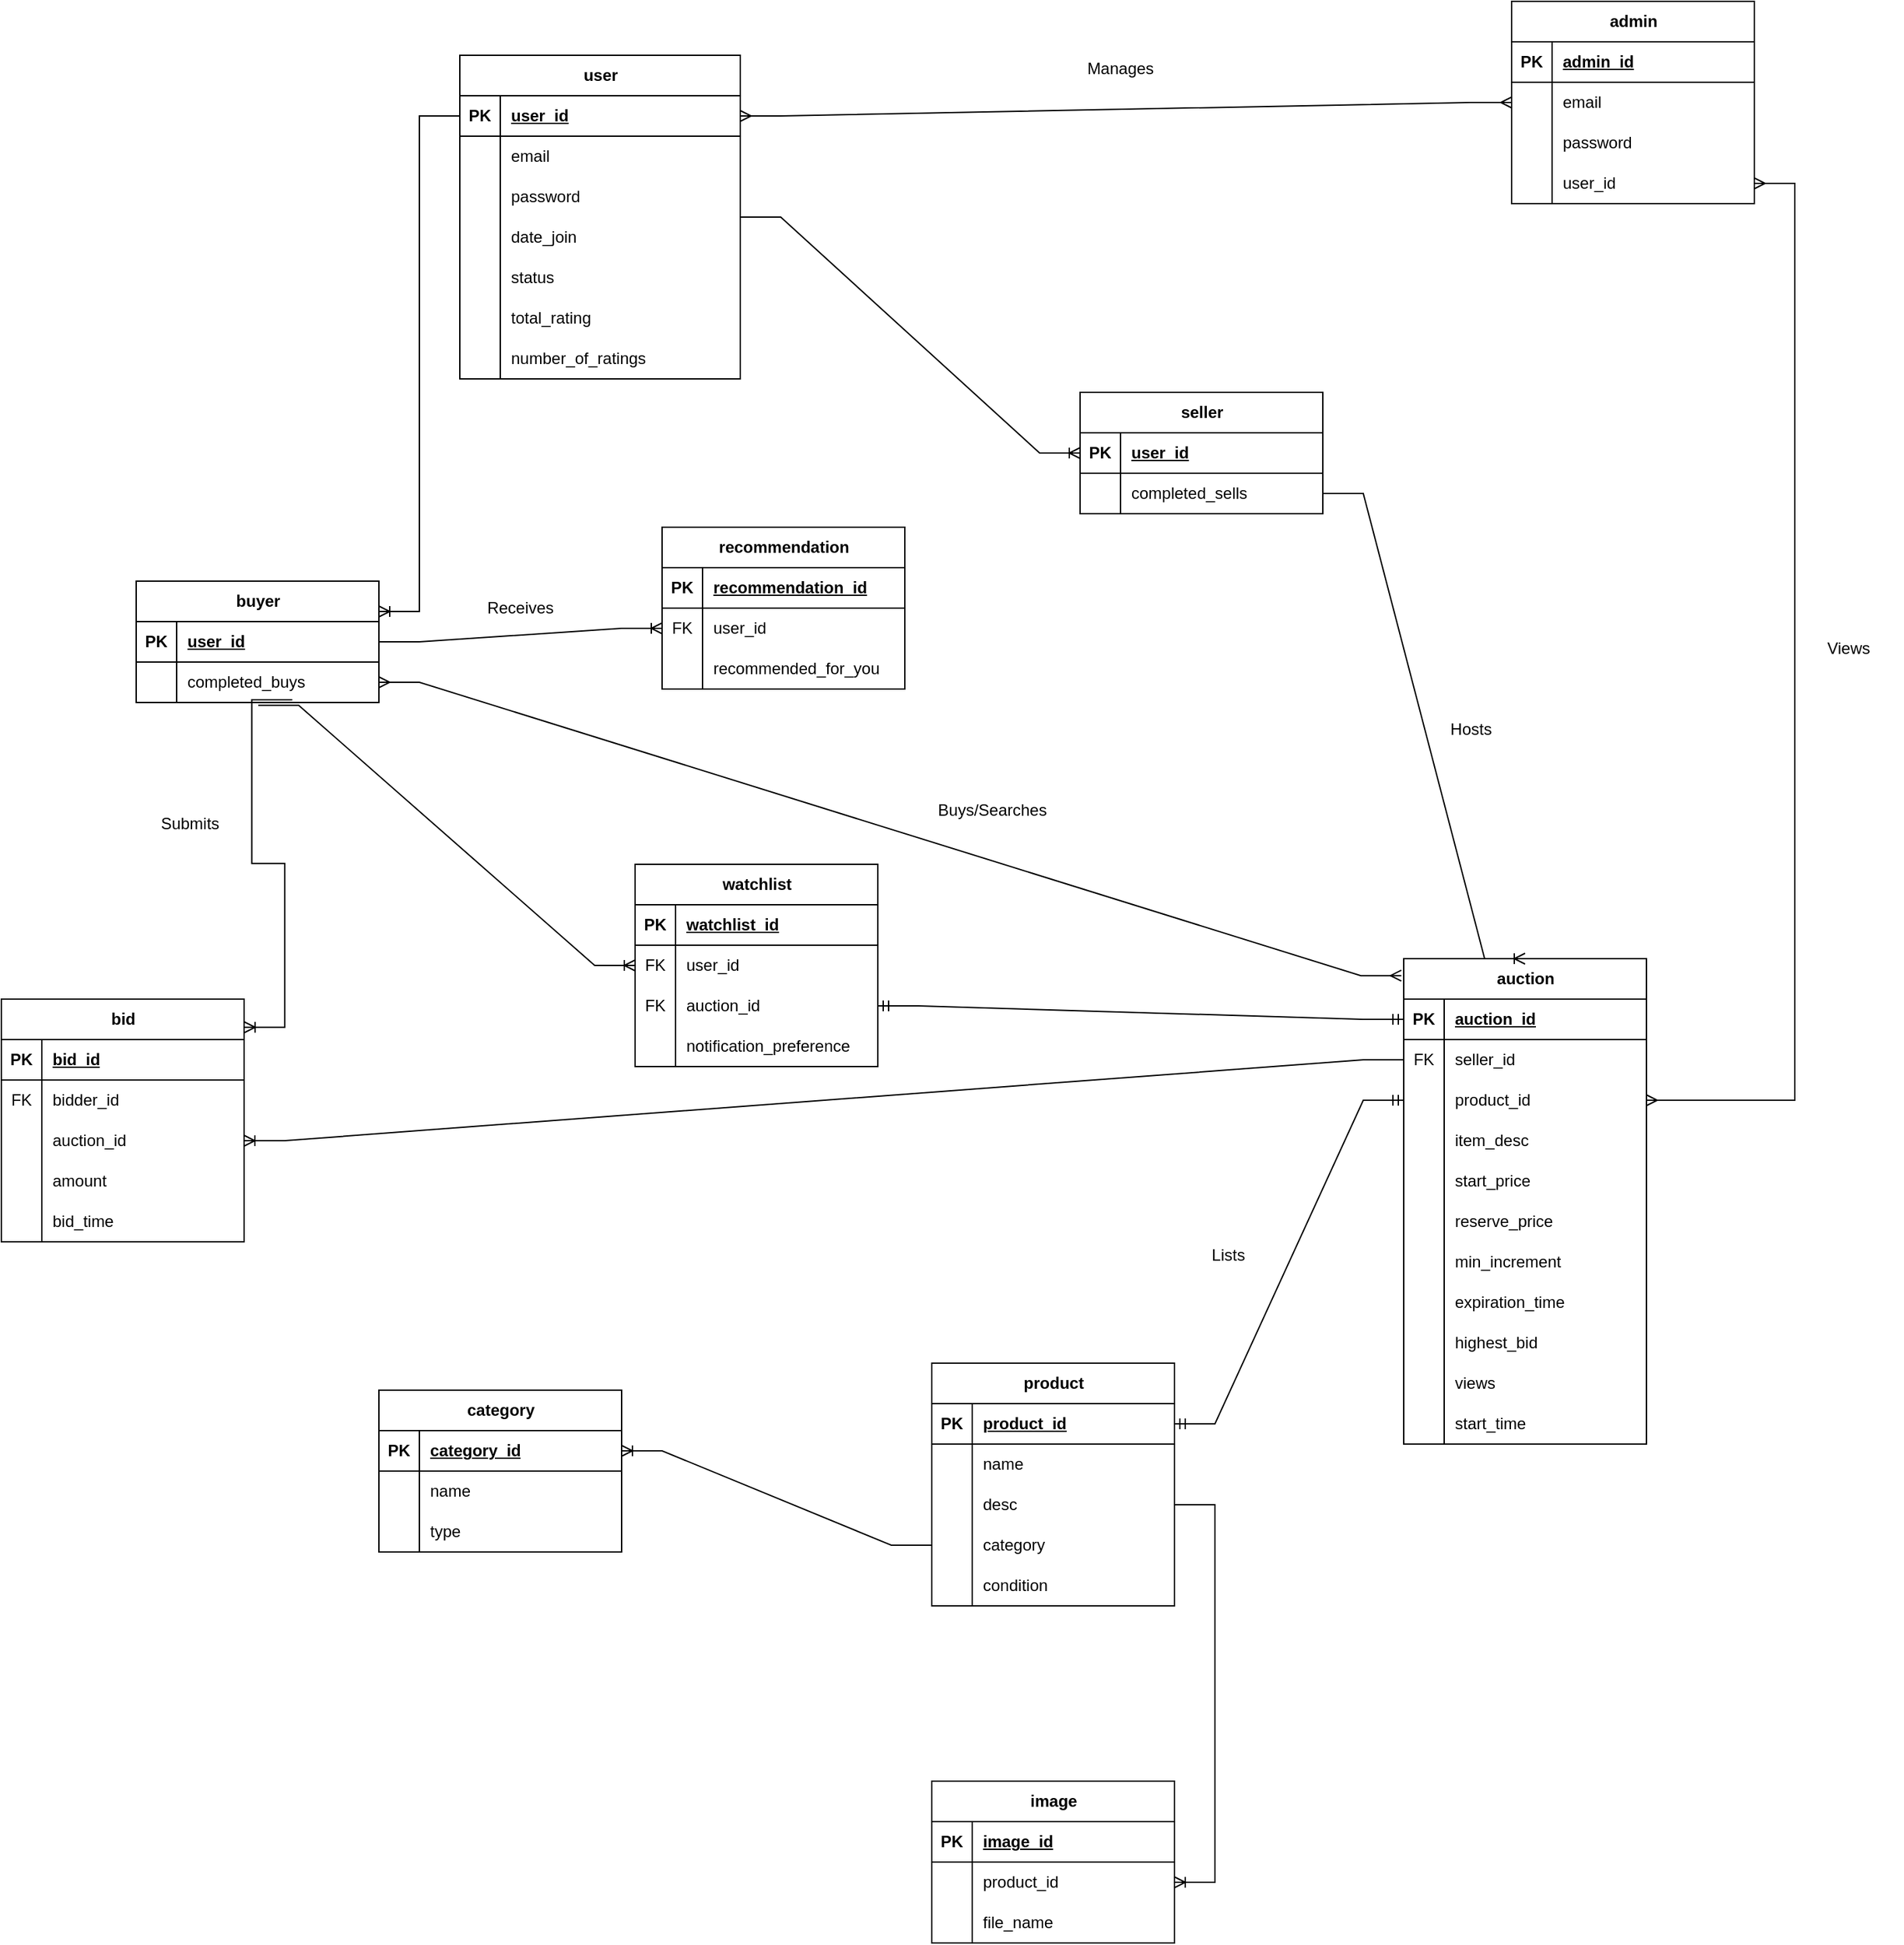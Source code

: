 <mxfile version="22.0.5" type="github">
  <diagram id="R2lEEEUBdFMjLlhIrx00" name="Page-1">
    <mxGraphModel dx="2225" dy="2422" grid="1" gridSize="10" guides="1" tooltips="1" connect="1" arrows="1" fold="1" page="1" pageScale="1" pageWidth="850" pageHeight="1100" math="0" shadow="0" extFonts="Permanent Marker^https://fonts.googleapis.com/css?family=Permanent+Marker">
      <root>
        <mxCell id="0" />
        <mxCell id="1" parent="0" />
        <mxCell id="6HJh6_K60Qh9likRDJgV-14" value="user" style="shape=table;startSize=30;container=1;collapsible=1;childLayout=tableLayout;fixedRows=1;rowLines=0;fontStyle=1;align=center;resizeLast=1;html=1;" parent="1" vertex="1">
          <mxGeometry x="420" y="-790" width="208" height="240" as="geometry" />
        </mxCell>
        <mxCell id="6HJh6_K60Qh9likRDJgV-15" value="" style="shape=tableRow;horizontal=0;startSize=0;swimlaneHead=0;swimlaneBody=0;fillColor=none;collapsible=0;dropTarget=0;points=[[0,0.5],[1,0.5]];portConstraint=eastwest;top=0;left=0;right=0;bottom=1;" parent="6HJh6_K60Qh9likRDJgV-14" vertex="1">
          <mxGeometry y="30" width="208" height="30" as="geometry" />
        </mxCell>
        <mxCell id="6HJh6_K60Qh9likRDJgV-16" value="PK" style="shape=partialRectangle;connectable=0;fillColor=none;top=0;left=0;bottom=0;right=0;fontStyle=1;overflow=hidden;whiteSpace=wrap;html=1;" parent="6HJh6_K60Qh9likRDJgV-15" vertex="1">
          <mxGeometry width="30" height="30" as="geometry">
            <mxRectangle width="30" height="30" as="alternateBounds" />
          </mxGeometry>
        </mxCell>
        <mxCell id="6HJh6_K60Qh9likRDJgV-17" value="user_id" style="shape=partialRectangle;connectable=0;fillColor=none;top=0;left=0;bottom=0;right=0;align=left;spacingLeft=6;fontStyle=5;overflow=hidden;whiteSpace=wrap;html=1;" parent="6HJh6_K60Qh9likRDJgV-15" vertex="1">
          <mxGeometry x="30" width="178" height="30" as="geometry">
            <mxRectangle width="178" height="30" as="alternateBounds" />
          </mxGeometry>
        </mxCell>
        <mxCell id="6HJh6_K60Qh9likRDJgV-18" value="" style="shape=tableRow;horizontal=0;startSize=0;swimlaneHead=0;swimlaneBody=0;fillColor=none;collapsible=0;dropTarget=0;points=[[0,0.5],[1,0.5]];portConstraint=eastwest;top=0;left=0;right=0;bottom=0;" parent="6HJh6_K60Qh9likRDJgV-14" vertex="1">
          <mxGeometry y="60" width="208" height="30" as="geometry" />
        </mxCell>
        <mxCell id="6HJh6_K60Qh9likRDJgV-19" value="" style="shape=partialRectangle;connectable=0;fillColor=none;top=0;left=0;bottom=0;right=0;editable=1;overflow=hidden;whiteSpace=wrap;html=1;" parent="6HJh6_K60Qh9likRDJgV-18" vertex="1">
          <mxGeometry width="30" height="30" as="geometry">
            <mxRectangle width="30" height="30" as="alternateBounds" />
          </mxGeometry>
        </mxCell>
        <mxCell id="6HJh6_K60Qh9likRDJgV-20" value="email" style="shape=partialRectangle;connectable=0;fillColor=none;top=0;left=0;bottom=0;right=0;align=left;spacingLeft=6;overflow=hidden;whiteSpace=wrap;html=1;" parent="6HJh6_K60Qh9likRDJgV-18" vertex="1">
          <mxGeometry x="30" width="178" height="30" as="geometry">
            <mxRectangle width="178" height="30" as="alternateBounds" />
          </mxGeometry>
        </mxCell>
        <mxCell id="6HJh6_K60Qh9likRDJgV-21" value="" style="shape=tableRow;horizontal=0;startSize=0;swimlaneHead=0;swimlaneBody=0;fillColor=none;collapsible=0;dropTarget=0;points=[[0,0.5],[1,0.5]];portConstraint=eastwest;top=0;left=0;right=0;bottom=0;" parent="6HJh6_K60Qh9likRDJgV-14" vertex="1">
          <mxGeometry y="90" width="208" height="30" as="geometry" />
        </mxCell>
        <mxCell id="6HJh6_K60Qh9likRDJgV-22" value="" style="shape=partialRectangle;connectable=0;fillColor=none;top=0;left=0;bottom=0;right=0;editable=1;overflow=hidden;whiteSpace=wrap;html=1;" parent="6HJh6_K60Qh9likRDJgV-21" vertex="1">
          <mxGeometry width="30" height="30" as="geometry">
            <mxRectangle width="30" height="30" as="alternateBounds" />
          </mxGeometry>
        </mxCell>
        <mxCell id="6HJh6_K60Qh9likRDJgV-23" value="password" style="shape=partialRectangle;connectable=0;fillColor=none;top=0;left=0;bottom=0;right=0;align=left;spacingLeft=6;overflow=hidden;whiteSpace=wrap;html=1;" parent="6HJh6_K60Qh9likRDJgV-21" vertex="1">
          <mxGeometry x="30" width="178" height="30" as="geometry">
            <mxRectangle width="178" height="30" as="alternateBounds" />
          </mxGeometry>
        </mxCell>
        <mxCell id="6HJh6_K60Qh9likRDJgV-24" value="" style="shape=tableRow;horizontal=0;startSize=0;swimlaneHead=0;swimlaneBody=0;fillColor=none;collapsible=0;dropTarget=0;points=[[0,0.5],[1,0.5]];portConstraint=eastwest;top=0;left=0;right=0;bottom=0;" parent="6HJh6_K60Qh9likRDJgV-14" vertex="1">
          <mxGeometry y="120" width="208" height="30" as="geometry" />
        </mxCell>
        <mxCell id="6HJh6_K60Qh9likRDJgV-25" value="" style="shape=partialRectangle;connectable=0;fillColor=none;top=0;left=0;bottom=0;right=0;editable=1;overflow=hidden;whiteSpace=wrap;html=1;" parent="6HJh6_K60Qh9likRDJgV-24" vertex="1">
          <mxGeometry width="30" height="30" as="geometry">
            <mxRectangle width="30" height="30" as="alternateBounds" />
          </mxGeometry>
        </mxCell>
        <mxCell id="6HJh6_K60Qh9likRDJgV-26" value="date_join" style="shape=partialRectangle;connectable=0;fillColor=none;top=0;left=0;bottom=0;right=0;align=left;spacingLeft=6;overflow=hidden;whiteSpace=wrap;html=1;" parent="6HJh6_K60Qh9likRDJgV-24" vertex="1">
          <mxGeometry x="30" width="178" height="30" as="geometry">
            <mxRectangle width="178" height="30" as="alternateBounds" />
          </mxGeometry>
        </mxCell>
        <mxCell id="6HJh6_K60Qh9likRDJgV-27" value="" style="shape=tableRow;horizontal=0;startSize=0;swimlaneHead=0;swimlaneBody=0;fillColor=none;collapsible=0;dropTarget=0;points=[[0,0.5],[1,0.5]];portConstraint=eastwest;top=0;left=0;right=0;bottom=0;" parent="6HJh6_K60Qh9likRDJgV-14" vertex="1">
          <mxGeometry y="150" width="208" height="30" as="geometry" />
        </mxCell>
        <mxCell id="6HJh6_K60Qh9likRDJgV-28" value="" style="shape=partialRectangle;connectable=0;fillColor=none;top=0;left=0;bottom=0;right=0;editable=1;overflow=hidden;whiteSpace=wrap;html=1;" parent="6HJh6_K60Qh9likRDJgV-27" vertex="1">
          <mxGeometry width="30" height="30" as="geometry">
            <mxRectangle width="30" height="30" as="alternateBounds" />
          </mxGeometry>
        </mxCell>
        <mxCell id="6HJh6_K60Qh9likRDJgV-29" value="status" style="shape=partialRectangle;connectable=0;fillColor=none;top=0;left=0;bottom=0;right=0;align=left;spacingLeft=6;overflow=hidden;whiteSpace=wrap;html=1;" parent="6HJh6_K60Qh9likRDJgV-27" vertex="1">
          <mxGeometry x="30" width="178" height="30" as="geometry">
            <mxRectangle width="178" height="30" as="alternateBounds" />
          </mxGeometry>
        </mxCell>
        <mxCell id="6HJh6_K60Qh9likRDJgV-36" value="" style="shape=tableRow;horizontal=0;startSize=0;swimlaneHead=0;swimlaneBody=0;fillColor=none;collapsible=0;dropTarget=0;points=[[0,0.5],[1,0.5]];portConstraint=eastwest;top=0;left=0;right=0;bottom=0;" parent="6HJh6_K60Qh9likRDJgV-14" vertex="1">
          <mxGeometry y="180" width="208" height="30" as="geometry" />
        </mxCell>
        <mxCell id="6HJh6_K60Qh9likRDJgV-37" value="" style="shape=partialRectangle;connectable=0;fillColor=none;top=0;left=0;bottom=0;right=0;editable=1;overflow=hidden;whiteSpace=wrap;html=1;" parent="6HJh6_K60Qh9likRDJgV-36" vertex="1">
          <mxGeometry width="30" height="30" as="geometry">
            <mxRectangle width="30" height="30" as="alternateBounds" />
          </mxGeometry>
        </mxCell>
        <mxCell id="6HJh6_K60Qh9likRDJgV-38" value="total_rating" style="shape=partialRectangle;connectable=0;fillColor=none;top=0;left=0;bottom=0;right=0;align=left;spacingLeft=6;overflow=hidden;whiteSpace=wrap;html=1;" parent="6HJh6_K60Qh9likRDJgV-36" vertex="1">
          <mxGeometry x="30" width="178" height="30" as="geometry">
            <mxRectangle width="178" height="30" as="alternateBounds" />
          </mxGeometry>
        </mxCell>
        <mxCell id="6HJh6_K60Qh9likRDJgV-39" value="" style="shape=tableRow;horizontal=0;startSize=0;swimlaneHead=0;swimlaneBody=0;fillColor=none;collapsible=0;dropTarget=0;points=[[0,0.5],[1,0.5]];portConstraint=eastwest;top=0;left=0;right=0;bottom=0;" parent="6HJh6_K60Qh9likRDJgV-14" vertex="1">
          <mxGeometry y="210" width="208" height="30" as="geometry" />
        </mxCell>
        <mxCell id="6HJh6_K60Qh9likRDJgV-40" value="" style="shape=partialRectangle;connectable=0;fillColor=none;top=0;left=0;bottom=0;right=0;editable=1;overflow=hidden;whiteSpace=wrap;html=1;" parent="6HJh6_K60Qh9likRDJgV-39" vertex="1">
          <mxGeometry width="30" height="30" as="geometry">
            <mxRectangle width="30" height="30" as="alternateBounds" />
          </mxGeometry>
        </mxCell>
        <mxCell id="6HJh6_K60Qh9likRDJgV-41" value="number_of_ratings" style="shape=partialRectangle;connectable=0;fillColor=none;top=0;left=0;bottom=0;right=0;align=left;spacingLeft=6;overflow=hidden;whiteSpace=wrap;html=1;" parent="6HJh6_K60Qh9likRDJgV-39" vertex="1">
          <mxGeometry x="30" width="178" height="30" as="geometry">
            <mxRectangle width="178" height="30" as="alternateBounds" />
          </mxGeometry>
        </mxCell>
        <mxCell id="6HJh6_K60Qh9likRDJgV-42" value="bid" style="shape=table;startSize=30;container=1;collapsible=1;childLayout=tableLayout;fixedRows=1;rowLines=0;fontStyle=1;align=center;resizeLast=1;html=1;" parent="1" vertex="1">
          <mxGeometry x="80" y="-90" width="180" height="180" as="geometry" />
        </mxCell>
        <mxCell id="6HJh6_K60Qh9likRDJgV-43" value="" style="shape=tableRow;horizontal=0;startSize=0;swimlaneHead=0;swimlaneBody=0;fillColor=none;collapsible=0;dropTarget=0;points=[[0,0.5],[1,0.5]];portConstraint=eastwest;top=0;left=0;right=0;bottom=1;" parent="6HJh6_K60Qh9likRDJgV-42" vertex="1">
          <mxGeometry y="30" width="180" height="30" as="geometry" />
        </mxCell>
        <mxCell id="6HJh6_K60Qh9likRDJgV-44" value="PK" style="shape=partialRectangle;connectable=0;fillColor=none;top=0;left=0;bottom=0;right=0;fontStyle=1;overflow=hidden;whiteSpace=wrap;html=1;" parent="6HJh6_K60Qh9likRDJgV-43" vertex="1">
          <mxGeometry width="30" height="30" as="geometry">
            <mxRectangle width="30" height="30" as="alternateBounds" />
          </mxGeometry>
        </mxCell>
        <mxCell id="6HJh6_K60Qh9likRDJgV-45" value="bid_id" style="shape=partialRectangle;connectable=0;fillColor=none;top=0;left=0;bottom=0;right=0;align=left;spacingLeft=6;fontStyle=5;overflow=hidden;whiteSpace=wrap;html=1;" parent="6HJh6_K60Qh9likRDJgV-43" vertex="1">
          <mxGeometry x="30" width="150" height="30" as="geometry">
            <mxRectangle width="150" height="30" as="alternateBounds" />
          </mxGeometry>
        </mxCell>
        <mxCell id="6HJh6_K60Qh9likRDJgV-46" value="" style="shape=tableRow;horizontal=0;startSize=0;swimlaneHead=0;swimlaneBody=0;fillColor=none;collapsible=0;dropTarget=0;points=[[0,0.5],[1,0.5]];portConstraint=eastwest;top=0;left=0;right=0;bottom=0;" parent="6HJh6_K60Qh9likRDJgV-42" vertex="1">
          <mxGeometry y="60" width="180" height="30" as="geometry" />
        </mxCell>
        <mxCell id="6HJh6_K60Qh9likRDJgV-47" value="FK" style="shape=partialRectangle;connectable=0;fillColor=none;top=0;left=0;bottom=0;right=0;editable=1;overflow=hidden;whiteSpace=wrap;html=1;" parent="6HJh6_K60Qh9likRDJgV-46" vertex="1">
          <mxGeometry width="30" height="30" as="geometry">
            <mxRectangle width="30" height="30" as="alternateBounds" />
          </mxGeometry>
        </mxCell>
        <mxCell id="6HJh6_K60Qh9likRDJgV-48" value="bidder_id" style="shape=partialRectangle;connectable=0;fillColor=none;top=0;left=0;bottom=0;right=0;align=left;spacingLeft=6;overflow=hidden;whiteSpace=wrap;html=1;" parent="6HJh6_K60Qh9likRDJgV-46" vertex="1">
          <mxGeometry x="30" width="150" height="30" as="geometry">
            <mxRectangle width="150" height="30" as="alternateBounds" />
          </mxGeometry>
        </mxCell>
        <mxCell id="6HJh6_K60Qh9likRDJgV-49" value="" style="shape=tableRow;horizontal=0;startSize=0;swimlaneHead=0;swimlaneBody=0;fillColor=none;collapsible=0;dropTarget=0;points=[[0,0.5],[1,0.5]];portConstraint=eastwest;top=0;left=0;right=0;bottom=0;" parent="6HJh6_K60Qh9likRDJgV-42" vertex="1">
          <mxGeometry y="90" width="180" height="30" as="geometry" />
        </mxCell>
        <mxCell id="6HJh6_K60Qh9likRDJgV-50" value="" style="shape=partialRectangle;connectable=0;fillColor=none;top=0;left=0;bottom=0;right=0;editable=1;overflow=hidden;whiteSpace=wrap;html=1;" parent="6HJh6_K60Qh9likRDJgV-49" vertex="1">
          <mxGeometry width="30" height="30" as="geometry">
            <mxRectangle width="30" height="30" as="alternateBounds" />
          </mxGeometry>
        </mxCell>
        <mxCell id="6HJh6_K60Qh9likRDJgV-51" value="auction_id" style="shape=partialRectangle;connectable=0;fillColor=none;top=0;left=0;bottom=0;right=0;align=left;spacingLeft=6;overflow=hidden;whiteSpace=wrap;html=1;" parent="6HJh6_K60Qh9likRDJgV-49" vertex="1">
          <mxGeometry x="30" width="150" height="30" as="geometry">
            <mxRectangle width="150" height="30" as="alternateBounds" />
          </mxGeometry>
        </mxCell>
        <mxCell id="6HJh6_K60Qh9likRDJgV-52" value="" style="shape=tableRow;horizontal=0;startSize=0;swimlaneHead=0;swimlaneBody=0;fillColor=none;collapsible=0;dropTarget=0;points=[[0,0.5],[1,0.5]];portConstraint=eastwest;top=0;left=0;right=0;bottom=0;" parent="6HJh6_K60Qh9likRDJgV-42" vertex="1">
          <mxGeometry y="120" width="180" height="30" as="geometry" />
        </mxCell>
        <mxCell id="6HJh6_K60Qh9likRDJgV-53" value="" style="shape=partialRectangle;connectable=0;fillColor=none;top=0;left=0;bottom=0;right=0;editable=1;overflow=hidden;whiteSpace=wrap;html=1;" parent="6HJh6_K60Qh9likRDJgV-52" vertex="1">
          <mxGeometry width="30" height="30" as="geometry">
            <mxRectangle width="30" height="30" as="alternateBounds" />
          </mxGeometry>
        </mxCell>
        <mxCell id="6HJh6_K60Qh9likRDJgV-54" value="amount" style="shape=partialRectangle;connectable=0;fillColor=none;top=0;left=0;bottom=0;right=0;align=left;spacingLeft=6;overflow=hidden;whiteSpace=wrap;html=1;" parent="6HJh6_K60Qh9likRDJgV-52" vertex="1">
          <mxGeometry x="30" width="150" height="30" as="geometry">
            <mxRectangle width="150" height="30" as="alternateBounds" />
          </mxGeometry>
        </mxCell>
        <mxCell id="6HJh6_K60Qh9likRDJgV-55" value="" style="shape=tableRow;horizontal=0;startSize=0;swimlaneHead=0;swimlaneBody=0;fillColor=none;collapsible=0;dropTarget=0;points=[[0,0.5],[1,0.5]];portConstraint=eastwest;top=0;left=0;right=0;bottom=0;" parent="6HJh6_K60Qh9likRDJgV-42" vertex="1">
          <mxGeometry y="150" width="180" height="30" as="geometry" />
        </mxCell>
        <mxCell id="6HJh6_K60Qh9likRDJgV-56" value="" style="shape=partialRectangle;connectable=0;fillColor=none;top=0;left=0;bottom=0;right=0;editable=1;overflow=hidden;whiteSpace=wrap;html=1;" parent="6HJh6_K60Qh9likRDJgV-55" vertex="1">
          <mxGeometry width="30" height="30" as="geometry">
            <mxRectangle width="30" height="30" as="alternateBounds" />
          </mxGeometry>
        </mxCell>
        <mxCell id="6HJh6_K60Qh9likRDJgV-57" value="bid_time" style="shape=partialRectangle;connectable=0;fillColor=none;top=0;left=0;bottom=0;right=0;align=left;spacingLeft=6;overflow=hidden;whiteSpace=wrap;html=1;" parent="6HJh6_K60Qh9likRDJgV-55" vertex="1">
          <mxGeometry x="30" width="150" height="30" as="geometry">
            <mxRectangle width="150" height="30" as="alternateBounds" />
          </mxGeometry>
        </mxCell>
        <mxCell id="6HJh6_K60Qh9likRDJgV-58" value="auction" style="shape=table;startSize=30;container=1;collapsible=1;childLayout=tableLayout;fixedRows=1;rowLines=0;fontStyle=1;align=center;resizeLast=1;html=1;" parent="1" vertex="1">
          <mxGeometry x="1120" y="-120" width="180" height="360" as="geometry" />
        </mxCell>
        <mxCell id="6HJh6_K60Qh9likRDJgV-59" value="" style="shape=tableRow;horizontal=0;startSize=0;swimlaneHead=0;swimlaneBody=0;fillColor=none;collapsible=0;dropTarget=0;points=[[0,0.5],[1,0.5]];portConstraint=eastwest;top=0;left=0;right=0;bottom=1;" parent="6HJh6_K60Qh9likRDJgV-58" vertex="1">
          <mxGeometry y="30" width="180" height="30" as="geometry" />
        </mxCell>
        <mxCell id="6HJh6_K60Qh9likRDJgV-60" value="PK" style="shape=partialRectangle;connectable=0;fillColor=none;top=0;left=0;bottom=0;right=0;fontStyle=1;overflow=hidden;whiteSpace=wrap;html=1;" parent="6HJh6_K60Qh9likRDJgV-59" vertex="1">
          <mxGeometry width="30" height="30" as="geometry">
            <mxRectangle width="30" height="30" as="alternateBounds" />
          </mxGeometry>
        </mxCell>
        <mxCell id="6HJh6_K60Qh9likRDJgV-61" value="auction_id" style="shape=partialRectangle;connectable=0;fillColor=none;top=0;left=0;bottom=0;right=0;align=left;spacingLeft=6;fontStyle=5;overflow=hidden;whiteSpace=wrap;html=1;" parent="6HJh6_K60Qh9likRDJgV-59" vertex="1">
          <mxGeometry x="30" width="150" height="30" as="geometry">
            <mxRectangle width="150" height="30" as="alternateBounds" />
          </mxGeometry>
        </mxCell>
        <mxCell id="6HJh6_K60Qh9likRDJgV-62" value="" style="shape=tableRow;horizontal=0;startSize=0;swimlaneHead=0;swimlaneBody=0;fillColor=none;collapsible=0;dropTarget=0;points=[[0,0.5],[1,0.5]];portConstraint=eastwest;top=0;left=0;right=0;bottom=0;" parent="6HJh6_K60Qh9likRDJgV-58" vertex="1">
          <mxGeometry y="60" width="180" height="30" as="geometry" />
        </mxCell>
        <mxCell id="6HJh6_K60Qh9likRDJgV-63" value="FK" style="shape=partialRectangle;connectable=0;fillColor=none;top=0;left=0;bottom=0;right=0;editable=1;overflow=hidden;whiteSpace=wrap;html=1;" parent="6HJh6_K60Qh9likRDJgV-62" vertex="1">
          <mxGeometry width="30" height="30" as="geometry">
            <mxRectangle width="30" height="30" as="alternateBounds" />
          </mxGeometry>
        </mxCell>
        <mxCell id="6HJh6_K60Qh9likRDJgV-64" value="seller_id" style="shape=partialRectangle;connectable=0;fillColor=none;top=0;left=0;bottom=0;right=0;align=left;spacingLeft=6;overflow=hidden;whiteSpace=wrap;html=1;" parent="6HJh6_K60Qh9likRDJgV-62" vertex="1">
          <mxGeometry x="30" width="150" height="30" as="geometry">
            <mxRectangle width="150" height="30" as="alternateBounds" />
          </mxGeometry>
        </mxCell>
        <mxCell id="6HJh6_K60Qh9likRDJgV-68" value="" style="shape=tableRow;horizontal=0;startSize=0;swimlaneHead=0;swimlaneBody=0;fillColor=none;collapsible=0;dropTarget=0;points=[[0,0.5],[1,0.5]];portConstraint=eastwest;top=0;left=0;right=0;bottom=0;" parent="6HJh6_K60Qh9likRDJgV-58" vertex="1">
          <mxGeometry y="90" width="180" height="30" as="geometry" />
        </mxCell>
        <mxCell id="6HJh6_K60Qh9likRDJgV-69" value="" style="shape=partialRectangle;connectable=0;fillColor=none;top=0;left=0;bottom=0;right=0;editable=1;overflow=hidden;whiteSpace=wrap;html=1;" parent="6HJh6_K60Qh9likRDJgV-68" vertex="1">
          <mxGeometry width="30" height="30" as="geometry">
            <mxRectangle width="30" height="30" as="alternateBounds" />
          </mxGeometry>
        </mxCell>
        <mxCell id="6HJh6_K60Qh9likRDJgV-70" value="product_id" style="shape=partialRectangle;connectable=0;fillColor=none;top=0;left=0;bottom=0;right=0;align=left;spacingLeft=6;overflow=hidden;whiteSpace=wrap;html=1;" parent="6HJh6_K60Qh9likRDJgV-68" vertex="1">
          <mxGeometry x="30" width="150" height="30" as="geometry">
            <mxRectangle width="150" height="30" as="alternateBounds" />
          </mxGeometry>
        </mxCell>
        <mxCell id="6HJh6_K60Qh9likRDJgV-71" value="" style="shape=tableRow;horizontal=0;startSize=0;swimlaneHead=0;swimlaneBody=0;fillColor=none;collapsible=0;dropTarget=0;points=[[0,0.5],[1,0.5]];portConstraint=eastwest;top=0;left=0;right=0;bottom=0;" parent="6HJh6_K60Qh9likRDJgV-58" vertex="1">
          <mxGeometry y="120" width="180" height="30" as="geometry" />
        </mxCell>
        <mxCell id="6HJh6_K60Qh9likRDJgV-72" value="" style="shape=partialRectangle;connectable=0;fillColor=none;top=0;left=0;bottom=0;right=0;editable=1;overflow=hidden;whiteSpace=wrap;html=1;" parent="6HJh6_K60Qh9likRDJgV-71" vertex="1">
          <mxGeometry width="30" height="30" as="geometry">
            <mxRectangle width="30" height="30" as="alternateBounds" />
          </mxGeometry>
        </mxCell>
        <mxCell id="6HJh6_K60Qh9likRDJgV-73" value="item_desc" style="shape=partialRectangle;connectable=0;fillColor=none;top=0;left=0;bottom=0;right=0;align=left;spacingLeft=6;overflow=hidden;whiteSpace=wrap;html=1;" parent="6HJh6_K60Qh9likRDJgV-71" vertex="1">
          <mxGeometry x="30" width="150" height="30" as="geometry">
            <mxRectangle width="150" height="30" as="alternateBounds" />
          </mxGeometry>
        </mxCell>
        <mxCell id="6HJh6_K60Qh9likRDJgV-74" value="" style="shape=tableRow;horizontal=0;startSize=0;swimlaneHead=0;swimlaneBody=0;fillColor=none;collapsible=0;dropTarget=0;points=[[0,0.5],[1,0.5]];portConstraint=eastwest;top=0;left=0;right=0;bottom=0;" parent="6HJh6_K60Qh9likRDJgV-58" vertex="1">
          <mxGeometry y="150" width="180" height="30" as="geometry" />
        </mxCell>
        <mxCell id="6HJh6_K60Qh9likRDJgV-75" value="" style="shape=partialRectangle;connectable=0;fillColor=none;top=0;left=0;bottom=0;right=0;editable=1;overflow=hidden;whiteSpace=wrap;html=1;" parent="6HJh6_K60Qh9likRDJgV-74" vertex="1">
          <mxGeometry width="30" height="30" as="geometry">
            <mxRectangle width="30" height="30" as="alternateBounds" />
          </mxGeometry>
        </mxCell>
        <mxCell id="6HJh6_K60Qh9likRDJgV-76" value="start_price" style="shape=partialRectangle;connectable=0;fillColor=none;top=0;left=0;bottom=0;right=0;align=left;spacingLeft=6;overflow=hidden;whiteSpace=wrap;html=1;" parent="6HJh6_K60Qh9likRDJgV-74" vertex="1">
          <mxGeometry x="30" width="150" height="30" as="geometry">
            <mxRectangle width="150" height="30" as="alternateBounds" />
          </mxGeometry>
        </mxCell>
        <mxCell id="6HJh6_K60Qh9likRDJgV-77" value="" style="shape=tableRow;horizontal=0;startSize=0;swimlaneHead=0;swimlaneBody=0;fillColor=none;collapsible=0;dropTarget=0;points=[[0,0.5],[1,0.5]];portConstraint=eastwest;top=0;left=0;right=0;bottom=0;" parent="6HJh6_K60Qh9likRDJgV-58" vertex="1">
          <mxGeometry y="180" width="180" height="30" as="geometry" />
        </mxCell>
        <mxCell id="6HJh6_K60Qh9likRDJgV-78" value="" style="shape=partialRectangle;connectable=0;fillColor=none;top=0;left=0;bottom=0;right=0;editable=1;overflow=hidden;whiteSpace=wrap;html=1;" parent="6HJh6_K60Qh9likRDJgV-77" vertex="1">
          <mxGeometry width="30" height="30" as="geometry">
            <mxRectangle width="30" height="30" as="alternateBounds" />
          </mxGeometry>
        </mxCell>
        <mxCell id="6HJh6_K60Qh9likRDJgV-79" value="reserve_price" style="shape=partialRectangle;connectable=0;fillColor=none;top=0;left=0;bottom=0;right=0;align=left;spacingLeft=6;overflow=hidden;whiteSpace=wrap;html=1;" parent="6HJh6_K60Qh9likRDJgV-77" vertex="1">
          <mxGeometry x="30" width="150" height="30" as="geometry">
            <mxRectangle width="150" height="30" as="alternateBounds" />
          </mxGeometry>
        </mxCell>
        <mxCell id="6HJh6_K60Qh9likRDJgV-80" value="" style="shape=tableRow;horizontal=0;startSize=0;swimlaneHead=0;swimlaneBody=0;fillColor=none;collapsible=0;dropTarget=0;points=[[0,0.5],[1,0.5]];portConstraint=eastwest;top=0;left=0;right=0;bottom=0;" parent="6HJh6_K60Qh9likRDJgV-58" vertex="1">
          <mxGeometry y="210" width="180" height="30" as="geometry" />
        </mxCell>
        <mxCell id="6HJh6_K60Qh9likRDJgV-81" value="" style="shape=partialRectangle;connectable=0;fillColor=none;top=0;left=0;bottom=0;right=0;editable=1;overflow=hidden;whiteSpace=wrap;html=1;" parent="6HJh6_K60Qh9likRDJgV-80" vertex="1">
          <mxGeometry width="30" height="30" as="geometry">
            <mxRectangle width="30" height="30" as="alternateBounds" />
          </mxGeometry>
        </mxCell>
        <mxCell id="6HJh6_K60Qh9likRDJgV-82" value="min_increment" style="shape=partialRectangle;connectable=0;fillColor=none;top=0;left=0;bottom=0;right=0;align=left;spacingLeft=6;overflow=hidden;whiteSpace=wrap;html=1;" parent="6HJh6_K60Qh9likRDJgV-80" vertex="1">
          <mxGeometry x="30" width="150" height="30" as="geometry">
            <mxRectangle width="150" height="30" as="alternateBounds" />
          </mxGeometry>
        </mxCell>
        <mxCell id="6HJh6_K60Qh9likRDJgV-83" value="" style="shape=tableRow;horizontal=0;startSize=0;swimlaneHead=0;swimlaneBody=0;fillColor=none;collapsible=0;dropTarget=0;points=[[0,0.5],[1,0.5]];portConstraint=eastwest;top=0;left=0;right=0;bottom=0;" parent="6HJh6_K60Qh9likRDJgV-58" vertex="1">
          <mxGeometry y="240" width="180" height="30" as="geometry" />
        </mxCell>
        <mxCell id="6HJh6_K60Qh9likRDJgV-84" value="" style="shape=partialRectangle;connectable=0;fillColor=none;top=0;left=0;bottom=0;right=0;editable=1;overflow=hidden;whiteSpace=wrap;html=1;" parent="6HJh6_K60Qh9likRDJgV-83" vertex="1">
          <mxGeometry width="30" height="30" as="geometry">
            <mxRectangle width="30" height="30" as="alternateBounds" />
          </mxGeometry>
        </mxCell>
        <mxCell id="6HJh6_K60Qh9likRDJgV-85" value="expiration_time" style="shape=partialRectangle;connectable=0;fillColor=none;top=0;left=0;bottom=0;right=0;align=left;spacingLeft=6;overflow=hidden;whiteSpace=wrap;html=1;" parent="6HJh6_K60Qh9likRDJgV-83" vertex="1">
          <mxGeometry x="30" width="150" height="30" as="geometry">
            <mxRectangle width="150" height="30" as="alternateBounds" />
          </mxGeometry>
        </mxCell>
        <mxCell id="6HJh6_K60Qh9likRDJgV-86" value="" style="shape=tableRow;horizontal=0;startSize=0;swimlaneHead=0;swimlaneBody=0;fillColor=none;collapsible=0;dropTarget=0;points=[[0,0.5],[1,0.5]];portConstraint=eastwest;top=0;left=0;right=0;bottom=0;" parent="6HJh6_K60Qh9likRDJgV-58" vertex="1">
          <mxGeometry y="270" width="180" height="30" as="geometry" />
        </mxCell>
        <mxCell id="6HJh6_K60Qh9likRDJgV-87" value="" style="shape=partialRectangle;connectable=0;fillColor=none;top=0;left=0;bottom=0;right=0;editable=1;overflow=hidden;whiteSpace=wrap;html=1;" parent="6HJh6_K60Qh9likRDJgV-86" vertex="1">
          <mxGeometry width="30" height="30" as="geometry">
            <mxRectangle width="30" height="30" as="alternateBounds" />
          </mxGeometry>
        </mxCell>
        <mxCell id="6HJh6_K60Qh9likRDJgV-88" value="highest_bid" style="shape=partialRectangle;connectable=0;fillColor=none;top=0;left=0;bottom=0;right=0;align=left;spacingLeft=6;overflow=hidden;whiteSpace=wrap;html=1;" parent="6HJh6_K60Qh9likRDJgV-86" vertex="1">
          <mxGeometry x="30" width="150" height="30" as="geometry">
            <mxRectangle width="150" height="30" as="alternateBounds" />
          </mxGeometry>
        </mxCell>
        <mxCell id="6HJh6_K60Qh9likRDJgV-89" value="" style="shape=tableRow;horizontal=0;startSize=0;swimlaneHead=0;swimlaneBody=0;fillColor=none;collapsible=0;dropTarget=0;points=[[0,0.5],[1,0.5]];portConstraint=eastwest;top=0;left=0;right=0;bottom=0;" parent="6HJh6_K60Qh9likRDJgV-58" vertex="1">
          <mxGeometry y="300" width="180" height="30" as="geometry" />
        </mxCell>
        <mxCell id="6HJh6_K60Qh9likRDJgV-90" value="" style="shape=partialRectangle;connectable=0;fillColor=none;top=0;left=0;bottom=0;right=0;editable=1;overflow=hidden;whiteSpace=wrap;html=1;" parent="6HJh6_K60Qh9likRDJgV-89" vertex="1">
          <mxGeometry width="30" height="30" as="geometry">
            <mxRectangle width="30" height="30" as="alternateBounds" />
          </mxGeometry>
        </mxCell>
        <mxCell id="6HJh6_K60Qh9likRDJgV-91" value="views" style="shape=partialRectangle;connectable=0;fillColor=none;top=0;left=0;bottom=0;right=0;align=left;spacingLeft=6;overflow=hidden;whiteSpace=wrap;html=1;" parent="6HJh6_K60Qh9likRDJgV-89" vertex="1">
          <mxGeometry x="30" width="150" height="30" as="geometry">
            <mxRectangle width="150" height="30" as="alternateBounds" />
          </mxGeometry>
        </mxCell>
        <mxCell id="6HJh6_K60Qh9likRDJgV-185" value="" style="shape=tableRow;horizontal=0;startSize=0;swimlaneHead=0;swimlaneBody=0;fillColor=none;collapsible=0;dropTarget=0;points=[[0,0.5],[1,0.5]];portConstraint=eastwest;top=0;left=0;right=0;bottom=0;" parent="6HJh6_K60Qh9likRDJgV-58" vertex="1">
          <mxGeometry y="330" width="180" height="30" as="geometry" />
        </mxCell>
        <mxCell id="6HJh6_K60Qh9likRDJgV-186" value="" style="shape=partialRectangle;connectable=0;fillColor=none;top=0;left=0;bottom=0;right=0;editable=1;overflow=hidden;whiteSpace=wrap;html=1;" parent="6HJh6_K60Qh9likRDJgV-185" vertex="1">
          <mxGeometry width="30" height="30" as="geometry">
            <mxRectangle width="30" height="30" as="alternateBounds" />
          </mxGeometry>
        </mxCell>
        <mxCell id="6HJh6_K60Qh9likRDJgV-187" value="&lt;span data-darkreader-inline-bgcolor=&quot;&quot; style=&quot;--darkreader-inline-bgcolor: #cc6600; background-color: rgb(255, 255, 255);&quot;&gt;start_time&lt;/span&gt;" style="shape=partialRectangle;connectable=0;fillColor=none;top=0;left=0;bottom=0;right=0;align=left;spacingLeft=6;overflow=hidden;whiteSpace=wrap;html=1;" parent="6HJh6_K60Qh9likRDJgV-185" vertex="1">
          <mxGeometry x="30" width="150" height="30" as="geometry">
            <mxRectangle width="150" height="30" as="alternateBounds" />
          </mxGeometry>
        </mxCell>
        <mxCell id="6HJh6_K60Qh9likRDJgV-92" value="" style="edgeStyle=entityRelationEdgeStyle;fontSize=12;html=1;endArrow=ERoneToMany;rounded=0;entryX=1;entryY=0.25;entryDx=0;entryDy=0;" parent="1" source="6HJh6_K60Qh9likRDJgV-15" target="Qm30KWrImgnYyDpXMByX-15" edge="1">
          <mxGeometry width="100" height="100" relative="1" as="geometry">
            <mxPoint x="550" y="140" as="sourcePoint" />
            <mxPoint x="210" y="-320" as="targetPoint" />
          </mxGeometry>
        </mxCell>
        <mxCell id="6HJh6_K60Qh9likRDJgV-93" value="" style="edgeStyle=entityRelationEdgeStyle;fontSize=12;html=1;endArrow=ERoneToMany;rounded=0;" parent="1" source="6HJh6_K60Qh9likRDJgV-14" target="Qm30KWrImgnYyDpXMByX-2" edge="1">
          <mxGeometry width="100" height="100" relative="1" as="geometry">
            <mxPoint x="320" y="220" as="sourcePoint" />
            <mxPoint x="300" y="380" as="targetPoint" />
          </mxGeometry>
        </mxCell>
        <mxCell id="6HJh6_K60Qh9likRDJgV-96" value="" style="edgeStyle=entityRelationEdgeStyle;fontSize=12;html=1;endArrow=ERoneToMany;rounded=0;" parent="1" source="6HJh6_K60Qh9likRDJgV-62" target="6HJh6_K60Qh9likRDJgV-49" edge="1">
          <mxGeometry width="100" height="100" relative="1" as="geometry">
            <mxPoint x="610" y="330" as="sourcePoint" />
            <mxPoint x="710" y="230" as="targetPoint" />
          </mxGeometry>
        </mxCell>
        <mxCell id="6HJh6_K60Qh9likRDJgV-97" value="product" style="shape=table;startSize=30;container=1;collapsible=1;childLayout=tableLayout;fixedRows=1;rowLines=0;fontStyle=1;align=center;resizeLast=1;html=1;" parent="1" vertex="1">
          <mxGeometry x="770" y="180" width="180" height="180" as="geometry" />
        </mxCell>
        <mxCell id="6HJh6_K60Qh9likRDJgV-98" value="" style="shape=tableRow;horizontal=0;startSize=0;swimlaneHead=0;swimlaneBody=0;fillColor=none;collapsible=0;dropTarget=0;points=[[0,0.5],[1,0.5]];portConstraint=eastwest;top=0;left=0;right=0;bottom=1;" parent="6HJh6_K60Qh9likRDJgV-97" vertex="1">
          <mxGeometry y="30" width="180" height="30" as="geometry" />
        </mxCell>
        <mxCell id="6HJh6_K60Qh9likRDJgV-99" value="PK" style="shape=partialRectangle;connectable=0;fillColor=none;top=0;left=0;bottom=0;right=0;fontStyle=1;overflow=hidden;whiteSpace=wrap;html=1;" parent="6HJh6_K60Qh9likRDJgV-98" vertex="1">
          <mxGeometry width="30" height="30" as="geometry">
            <mxRectangle width="30" height="30" as="alternateBounds" />
          </mxGeometry>
        </mxCell>
        <mxCell id="6HJh6_K60Qh9likRDJgV-100" value="product_id" style="shape=partialRectangle;connectable=0;fillColor=none;top=0;left=0;bottom=0;right=0;align=left;spacingLeft=6;fontStyle=5;overflow=hidden;whiteSpace=wrap;html=1;" parent="6HJh6_K60Qh9likRDJgV-98" vertex="1">
          <mxGeometry x="30" width="150" height="30" as="geometry">
            <mxRectangle width="150" height="30" as="alternateBounds" />
          </mxGeometry>
        </mxCell>
        <mxCell id="6HJh6_K60Qh9likRDJgV-101" value="" style="shape=tableRow;horizontal=0;startSize=0;swimlaneHead=0;swimlaneBody=0;fillColor=none;collapsible=0;dropTarget=0;points=[[0,0.5],[1,0.5]];portConstraint=eastwest;top=0;left=0;right=0;bottom=0;" parent="6HJh6_K60Qh9likRDJgV-97" vertex="1">
          <mxGeometry y="60" width="180" height="30" as="geometry" />
        </mxCell>
        <mxCell id="6HJh6_K60Qh9likRDJgV-102" value="" style="shape=partialRectangle;connectable=0;fillColor=none;top=0;left=0;bottom=0;right=0;editable=1;overflow=hidden;whiteSpace=wrap;html=1;" parent="6HJh6_K60Qh9likRDJgV-101" vertex="1">
          <mxGeometry width="30" height="30" as="geometry">
            <mxRectangle width="30" height="30" as="alternateBounds" />
          </mxGeometry>
        </mxCell>
        <mxCell id="6HJh6_K60Qh9likRDJgV-103" value="name" style="shape=partialRectangle;connectable=0;fillColor=none;top=0;left=0;bottom=0;right=0;align=left;spacingLeft=6;overflow=hidden;whiteSpace=wrap;html=1;" parent="6HJh6_K60Qh9likRDJgV-101" vertex="1">
          <mxGeometry x="30" width="150" height="30" as="geometry">
            <mxRectangle width="150" height="30" as="alternateBounds" />
          </mxGeometry>
        </mxCell>
        <mxCell id="6HJh6_K60Qh9likRDJgV-104" value="" style="shape=tableRow;horizontal=0;startSize=0;swimlaneHead=0;swimlaneBody=0;fillColor=none;collapsible=0;dropTarget=0;points=[[0,0.5],[1,0.5]];portConstraint=eastwest;top=0;left=0;right=0;bottom=0;" parent="6HJh6_K60Qh9likRDJgV-97" vertex="1">
          <mxGeometry y="90" width="180" height="30" as="geometry" />
        </mxCell>
        <mxCell id="6HJh6_K60Qh9likRDJgV-105" value="" style="shape=partialRectangle;connectable=0;fillColor=none;top=0;left=0;bottom=0;right=0;editable=1;overflow=hidden;whiteSpace=wrap;html=1;" parent="6HJh6_K60Qh9likRDJgV-104" vertex="1">
          <mxGeometry width="30" height="30" as="geometry">
            <mxRectangle width="30" height="30" as="alternateBounds" />
          </mxGeometry>
        </mxCell>
        <mxCell id="6HJh6_K60Qh9likRDJgV-106" value="desc" style="shape=partialRectangle;connectable=0;fillColor=none;top=0;left=0;bottom=0;right=0;align=left;spacingLeft=6;overflow=hidden;whiteSpace=wrap;html=1;" parent="6HJh6_K60Qh9likRDJgV-104" vertex="1">
          <mxGeometry x="30" width="150" height="30" as="geometry">
            <mxRectangle width="150" height="30" as="alternateBounds" />
          </mxGeometry>
        </mxCell>
        <mxCell id="6HJh6_K60Qh9likRDJgV-107" value="" style="shape=tableRow;horizontal=0;startSize=0;swimlaneHead=0;swimlaneBody=0;fillColor=none;collapsible=0;dropTarget=0;points=[[0,0.5],[1,0.5]];portConstraint=eastwest;top=0;left=0;right=0;bottom=0;" parent="6HJh6_K60Qh9likRDJgV-97" vertex="1">
          <mxGeometry y="120" width="180" height="30" as="geometry" />
        </mxCell>
        <mxCell id="6HJh6_K60Qh9likRDJgV-108" value="" style="shape=partialRectangle;connectable=0;fillColor=none;top=0;left=0;bottom=0;right=0;editable=1;overflow=hidden;whiteSpace=wrap;html=1;" parent="6HJh6_K60Qh9likRDJgV-107" vertex="1">
          <mxGeometry width="30" height="30" as="geometry">
            <mxRectangle width="30" height="30" as="alternateBounds" />
          </mxGeometry>
        </mxCell>
        <mxCell id="6HJh6_K60Qh9likRDJgV-109" value="category" style="shape=partialRectangle;connectable=0;fillColor=none;top=0;left=0;bottom=0;right=0;align=left;spacingLeft=6;overflow=hidden;whiteSpace=wrap;html=1;" parent="6HJh6_K60Qh9likRDJgV-107" vertex="1">
          <mxGeometry x="30" width="150" height="30" as="geometry">
            <mxRectangle width="150" height="30" as="alternateBounds" />
          </mxGeometry>
        </mxCell>
        <mxCell id="6HJh6_K60Qh9likRDJgV-110" value="" style="shape=tableRow;horizontal=0;startSize=0;swimlaneHead=0;swimlaneBody=0;fillColor=none;collapsible=0;dropTarget=0;points=[[0,0.5],[1,0.5]];portConstraint=eastwest;top=0;left=0;right=0;bottom=0;" parent="6HJh6_K60Qh9likRDJgV-97" vertex="1">
          <mxGeometry y="150" width="180" height="30" as="geometry" />
        </mxCell>
        <mxCell id="6HJh6_K60Qh9likRDJgV-111" value="" style="shape=partialRectangle;connectable=0;fillColor=none;top=0;left=0;bottom=0;right=0;editable=1;overflow=hidden;whiteSpace=wrap;html=1;" parent="6HJh6_K60Qh9likRDJgV-110" vertex="1">
          <mxGeometry width="30" height="30" as="geometry">
            <mxRectangle width="30" height="30" as="alternateBounds" />
          </mxGeometry>
        </mxCell>
        <mxCell id="6HJh6_K60Qh9likRDJgV-112" value="condition" style="shape=partialRectangle;connectable=0;fillColor=none;top=0;left=0;bottom=0;right=0;align=left;spacingLeft=6;overflow=hidden;whiteSpace=wrap;html=1;" parent="6HJh6_K60Qh9likRDJgV-110" vertex="1">
          <mxGeometry x="30" width="150" height="30" as="geometry">
            <mxRectangle width="150" height="30" as="alternateBounds" />
          </mxGeometry>
        </mxCell>
        <mxCell id="6HJh6_K60Qh9likRDJgV-113" value="image" style="shape=table;startSize=30;container=1;collapsible=1;childLayout=tableLayout;fixedRows=1;rowLines=0;fontStyle=1;align=center;resizeLast=1;html=1;" parent="1" vertex="1">
          <mxGeometry x="770" y="490" width="180" height="120" as="geometry" />
        </mxCell>
        <mxCell id="6HJh6_K60Qh9likRDJgV-114" value="" style="shape=tableRow;horizontal=0;startSize=0;swimlaneHead=0;swimlaneBody=0;fillColor=none;collapsible=0;dropTarget=0;points=[[0,0.5],[1,0.5]];portConstraint=eastwest;top=0;left=0;right=0;bottom=1;" parent="6HJh6_K60Qh9likRDJgV-113" vertex="1">
          <mxGeometry y="30" width="180" height="30" as="geometry" />
        </mxCell>
        <mxCell id="6HJh6_K60Qh9likRDJgV-115" value="PK" style="shape=partialRectangle;connectable=0;fillColor=none;top=0;left=0;bottom=0;right=0;fontStyle=1;overflow=hidden;whiteSpace=wrap;html=1;" parent="6HJh6_K60Qh9likRDJgV-114" vertex="1">
          <mxGeometry width="30" height="30" as="geometry">
            <mxRectangle width="30" height="30" as="alternateBounds" />
          </mxGeometry>
        </mxCell>
        <mxCell id="6HJh6_K60Qh9likRDJgV-116" value="image_id" style="shape=partialRectangle;connectable=0;fillColor=none;top=0;left=0;bottom=0;right=0;align=left;spacingLeft=6;fontStyle=5;overflow=hidden;whiteSpace=wrap;html=1;" parent="6HJh6_K60Qh9likRDJgV-114" vertex="1">
          <mxGeometry x="30" width="150" height="30" as="geometry">
            <mxRectangle width="150" height="30" as="alternateBounds" />
          </mxGeometry>
        </mxCell>
        <mxCell id="6HJh6_K60Qh9likRDJgV-117" value="" style="shape=tableRow;horizontal=0;startSize=0;swimlaneHead=0;swimlaneBody=0;fillColor=none;collapsible=0;dropTarget=0;points=[[0,0.5],[1,0.5]];portConstraint=eastwest;top=0;left=0;right=0;bottom=0;" parent="6HJh6_K60Qh9likRDJgV-113" vertex="1">
          <mxGeometry y="60" width="180" height="30" as="geometry" />
        </mxCell>
        <mxCell id="6HJh6_K60Qh9likRDJgV-118" value="" style="shape=partialRectangle;connectable=0;fillColor=none;top=0;left=0;bottom=0;right=0;editable=1;overflow=hidden;whiteSpace=wrap;html=1;" parent="6HJh6_K60Qh9likRDJgV-117" vertex="1">
          <mxGeometry width="30" height="30" as="geometry">
            <mxRectangle width="30" height="30" as="alternateBounds" />
          </mxGeometry>
        </mxCell>
        <mxCell id="6HJh6_K60Qh9likRDJgV-119" value="product_id" style="shape=partialRectangle;connectable=0;fillColor=none;top=0;left=0;bottom=0;right=0;align=left;spacingLeft=6;overflow=hidden;whiteSpace=wrap;html=1;" parent="6HJh6_K60Qh9likRDJgV-117" vertex="1">
          <mxGeometry x="30" width="150" height="30" as="geometry">
            <mxRectangle width="150" height="30" as="alternateBounds" />
          </mxGeometry>
        </mxCell>
        <mxCell id="6HJh6_K60Qh9likRDJgV-120" value="" style="shape=tableRow;horizontal=0;startSize=0;swimlaneHead=0;swimlaneBody=0;fillColor=none;collapsible=0;dropTarget=0;points=[[0,0.5],[1,0.5]];portConstraint=eastwest;top=0;left=0;right=0;bottom=0;" parent="6HJh6_K60Qh9likRDJgV-113" vertex="1">
          <mxGeometry y="90" width="180" height="30" as="geometry" />
        </mxCell>
        <mxCell id="6HJh6_K60Qh9likRDJgV-121" value="" style="shape=partialRectangle;connectable=0;fillColor=none;top=0;left=0;bottom=0;right=0;editable=1;overflow=hidden;whiteSpace=wrap;html=1;" parent="6HJh6_K60Qh9likRDJgV-120" vertex="1">
          <mxGeometry width="30" height="30" as="geometry">
            <mxRectangle width="30" height="30" as="alternateBounds" />
          </mxGeometry>
        </mxCell>
        <mxCell id="6HJh6_K60Qh9likRDJgV-122" value="file_name" style="shape=partialRectangle;connectable=0;fillColor=none;top=0;left=0;bottom=0;right=0;align=left;spacingLeft=6;overflow=hidden;whiteSpace=wrap;html=1;" parent="6HJh6_K60Qh9likRDJgV-120" vertex="1">
          <mxGeometry x="30" width="150" height="30" as="geometry">
            <mxRectangle width="150" height="30" as="alternateBounds" />
          </mxGeometry>
        </mxCell>
        <mxCell id="6HJh6_K60Qh9likRDJgV-123" value="" style="edgeStyle=entityRelationEdgeStyle;fontSize=12;html=1;endArrow=ERoneToMany;rounded=0;exitX=1;exitY=0.5;exitDx=0;exitDy=0;" parent="1" source="6HJh6_K60Qh9likRDJgV-104" target="6HJh6_K60Qh9likRDJgV-117" edge="1">
          <mxGeometry width="100" height="100" relative="1" as="geometry">
            <mxPoint x="550" y="350" as="sourcePoint" />
            <mxPoint x="650" y="250" as="targetPoint" />
          </mxGeometry>
        </mxCell>
        <mxCell id="6HJh6_K60Qh9likRDJgV-124" value="" style="edgeStyle=entityRelationEdgeStyle;fontSize=12;html=1;endArrow=ERmandOne;startArrow=ERmandOne;rounded=0;" parent="1" source="6HJh6_K60Qh9likRDJgV-98" target="6HJh6_K60Qh9likRDJgV-68" edge="1">
          <mxGeometry width="100" height="100" relative="1" as="geometry">
            <mxPoint x="690" y="530" as="sourcePoint" />
            <mxPoint x="650" y="360" as="targetPoint" />
          </mxGeometry>
        </mxCell>
        <mxCell id="6HJh6_K60Qh9likRDJgV-128" value="watchlist" style="shape=table;startSize=30;container=1;collapsible=1;childLayout=tableLayout;fixedRows=1;rowLines=0;fontStyle=1;align=center;resizeLast=1;html=1;" parent="1" vertex="1">
          <mxGeometry x="550" y="-190" width="180" height="150" as="geometry" />
        </mxCell>
        <mxCell id="6HJh6_K60Qh9likRDJgV-129" value="" style="shape=tableRow;horizontal=0;startSize=0;swimlaneHead=0;swimlaneBody=0;fillColor=none;collapsible=0;dropTarget=0;points=[[0,0.5],[1,0.5]];portConstraint=eastwest;top=0;left=0;right=0;bottom=1;" parent="6HJh6_K60Qh9likRDJgV-128" vertex="1">
          <mxGeometry y="30" width="180" height="30" as="geometry" />
        </mxCell>
        <mxCell id="6HJh6_K60Qh9likRDJgV-130" value="PK" style="shape=partialRectangle;connectable=0;fillColor=none;top=0;left=0;bottom=0;right=0;fontStyle=1;overflow=hidden;whiteSpace=wrap;html=1;" parent="6HJh6_K60Qh9likRDJgV-129" vertex="1">
          <mxGeometry width="30" height="30" as="geometry">
            <mxRectangle width="30" height="30" as="alternateBounds" />
          </mxGeometry>
        </mxCell>
        <mxCell id="6HJh6_K60Qh9likRDJgV-131" value="watchlist_id" style="shape=partialRectangle;connectable=0;fillColor=none;top=0;left=0;bottom=0;right=0;align=left;spacingLeft=6;fontStyle=5;overflow=hidden;whiteSpace=wrap;html=1;" parent="6HJh6_K60Qh9likRDJgV-129" vertex="1">
          <mxGeometry x="30" width="150" height="30" as="geometry">
            <mxRectangle width="150" height="30" as="alternateBounds" />
          </mxGeometry>
        </mxCell>
        <mxCell id="6HJh6_K60Qh9likRDJgV-132" value="" style="shape=tableRow;horizontal=0;startSize=0;swimlaneHead=0;swimlaneBody=0;fillColor=none;collapsible=0;dropTarget=0;points=[[0,0.5],[1,0.5]];portConstraint=eastwest;top=0;left=0;right=0;bottom=0;" parent="6HJh6_K60Qh9likRDJgV-128" vertex="1">
          <mxGeometry y="60" width="180" height="30" as="geometry" />
        </mxCell>
        <mxCell id="6HJh6_K60Qh9likRDJgV-133" value="FK" style="shape=partialRectangle;connectable=0;fillColor=none;top=0;left=0;bottom=0;right=0;editable=1;overflow=hidden;whiteSpace=wrap;html=1;" parent="6HJh6_K60Qh9likRDJgV-132" vertex="1">
          <mxGeometry width="30" height="30" as="geometry">
            <mxRectangle width="30" height="30" as="alternateBounds" />
          </mxGeometry>
        </mxCell>
        <mxCell id="6HJh6_K60Qh9likRDJgV-134" value="user_id" style="shape=partialRectangle;connectable=0;fillColor=none;top=0;left=0;bottom=0;right=0;align=left;spacingLeft=6;overflow=hidden;whiteSpace=wrap;html=1;" parent="6HJh6_K60Qh9likRDJgV-132" vertex="1">
          <mxGeometry x="30" width="150" height="30" as="geometry">
            <mxRectangle width="150" height="30" as="alternateBounds" />
          </mxGeometry>
        </mxCell>
        <mxCell id="6HJh6_K60Qh9likRDJgV-135" value="" style="shape=tableRow;horizontal=0;startSize=0;swimlaneHead=0;swimlaneBody=0;fillColor=none;collapsible=0;dropTarget=0;points=[[0,0.5],[1,0.5]];portConstraint=eastwest;top=0;left=0;right=0;bottom=0;" parent="6HJh6_K60Qh9likRDJgV-128" vertex="1">
          <mxGeometry y="90" width="180" height="30" as="geometry" />
        </mxCell>
        <mxCell id="6HJh6_K60Qh9likRDJgV-136" value="FK" style="shape=partialRectangle;connectable=0;fillColor=none;top=0;left=0;bottom=0;right=0;editable=1;overflow=hidden;whiteSpace=wrap;html=1;" parent="6HJh6_K60Qh9likRDJgV-135" vertex="1">
          <mxGeometry width="30" height="30" as="geometry">
            <mxRectangle width="30" height="30" as="alternateBounds" />
          </mxGeometry>
        </mxCell>
        <mxCell id="6HJh6_K60Qh9likRDJgV-137" value="auction_id" style="shape=partialRectangle;connectable=0;fillColor=none;top=0;left=0;bottom=0;right=0;align=left;spacingLeft=6;overflow=hidden;whiteSpace=wrap;html=1;" parent="6HJh6_K60Qh9likRDJgV-135" vertex="1">
          <mxGeometry x="30" width="150" height="30" as="geometry">
            <mxRectangle width="150" height="30" as="alternateBounds" />
          </mxGeometry>
        </mxCell>
        <mxCell id="6HJh6_K60Qh9likRDJgV-196" value="" style="shape=tableRow;horizontal=0;startSize=0;swimlaneHead=0;swimlaneBody=0;fillColor=none;collapsible=0;dropTarget=0;points=[[0,0.5],[1,0.5]];portConstraint=eastwest;top=0;left=0;right=0;bottom=0;" parent="6HJh6_K60Qh9likRDJgV-128" vertex="1">
          <mxGeometry y="120" width="180" height="30" as="geometry" />
        </mxCell>
        <mxCell id="6HJh6_K60Qh9likRDJgV-197" value="" style="shape=partialRectangle;connectable=0;fillColor=none;top=0;left=0;bottom=0;right=0;editable=1;overflow=hidden;whiteSpace=wrap;html=1;" parent="6HJh6_K60Qh9likRDJgV-196" vertex="1">
          <mxGeometry width="30" height="30" as="geometry">
            <mxRectangle width="30" height="30" as="alternateBounds" />
          </mxGeometry>
        </mxCell>
        <mxCell id="6HJh6_K60Qh9likRDJgV-198" value="&lt;span data-darkreader-inline-bgcolor=&quot;&quot; style=&quot;--darkreader-inline-bgcolor: #cc6600; background-color: rgb(255, 255, 255);&quot;&gt;notification_preference&lt;/span&gt;" style="shape=partialRectangle;connectable=0;fillColor=none;top=0;left=0;bottom=0;right=0;align=left;spacingLeft=6;overflow=hidden;whiteSpace=wrap;html=1;" parent="6HJh6_K60Qh9likRDJgV-196" vertex="1">
          <mxGeometry x="30" width="150" height="30" as="geometry">
            <mxRectangle width="150" height="30" as="alternateBounds" />
          </mxGeometry>
        </mxCell>
        <mxCell id="6HJh6_K60Qh9likRDJgV-138" value="" style="edgeStyle=entityRelationEdgeStyle;fontSize=12;html=1;endArrow=ERoneToMany;rounded=0;exitX=0.503;exitY=1.069;exitDx=0;exitDy=0;exitPerimeter=0;" parent="1" source="Qm30KWrImgnYyDpXMByX-19" target="6HJh6_K60Qh9likRDJgV-132" edge="1">
          <mxGeometry width="100" height="100" relative="1" as="geometry">
            <mxPoint x="350" y="-275" as="sourcePoint" />
            <mxPoint x="530" y="340" as="targetPoint" />
          </mxGeometry>
        </mxCell>
        <mxCell id="6HJh6_K60Qh9likRDJgV-139" value="" style="edgeStyle=entityRelationEdgeStyle;fontSize=12;html=1;endArrow=ERmandOne;startArrow=ERmandOne;rounded=0;" parent="1" source="6HJh6_K60Qh9likRDJgV-59" target="6HJh6_K60Qh9likRDJgV-135" edge="1">
          <mxGeometry width="100" height="100" relative="1" as="geometry">
            <mxPoint x="430" y="130" as="sourcePoint" />
            <mxPoint x="530" y="30" as="targetPoint" />
          </mxGeometry>
        </mxCell>
        <mxCell id="6HJh6_K60Qh9likRDJgV-141" value="recommendation" style="shape=table;startSize=30;container=1;collapsible=1;childLayout=tableLayout;fixedRows=1;rowLines=0;fontStyle=1;align=center;resizeLast=1;html=1;" parent="1" vertex="1">
          <mxGeometry x="570" y="-440" width="180" height="120" as="geometry" />
        </mxCell>
        <mxCell id="6HJh6_K60Qh9likRDJgV-142" value="" style="shape=tableRow;horizontal=0;startSize=0;swimlaneHead=0;swimlaneBody=0;fillColor=none;collapsible=0;dropTarget=0;points=[[0,0.5],[1,0.5]];portConstraint=eastwest;top=0;left=0;right=0;bottom=1;" parent="6HJh6_K60Qh9likRDJgV-141" vertex="1">
          <mxGeometry y="30" width="180" height="30" as="geometry" />
        </mxCell>
        <mxCell id="6HJh6_K60Qh9likRDJgV-143" value="PK" style="shape=partialRectangle;connectable=0;fillColor=none;top=0;left=0;bottom=0;right=0;fontStyle=1;overflow=hidden;whiteSpace=wrap;html=1;" parent="6HJh6_K60Qh9likRDJgV-142" vertex="1">
          <mxGeometry width="30" height="30" as="geometry">
            <mxRectangle width="30" height="30" as="alternateBounds" />
          </mxGeometry>
        </mxCell>
        <mxCell id="6HJh6_K60Qh9likRDJgV-144" value="recommendation_id" style="shape=partialRectangle;connectable=0;fillColor=none;top=0;left=0;bottom=0;right=0;align=left;spacingLeft=6;fontStyle=5;overflow=hidden;whiteSpace=wrap;html=1;" parent="6HJh6_K60Qh9likRDJgV-142" vertex="1">
          <mxGeometry x="30" width="150" height="30" as="geometry">
            <mxRectangle width="150" height="30" as="alternateBounds" />
          </mxGeometry>
        </mxCell>
        <mxCell id="6HJh6_K60Qh9likRDJgV-145" value="" style="shape=tableRow;horizontal=0;startSize=0;swimlaneHead=0;swimlaneBody=0;fillColor=none;collapsible=0;dropTarget=0;points=[[0,0.5],[1,0.5]];portConstraint=eastwest;top=0;left=0;right=0;bottom=0;" parent="6HJh6_K60Qh9likRDJgV-141" vertex="1">
          <mxGeometry y="60" width="180" height="30" as="geometry" />
        </mxCell>
        <mxCell id="6HJh6_K60Qh9likRDJgV-146" value="FK" style="shape=partialRectangle;connectable=0;fillColor=none;top=0;left=0;bottom=0;right=0;editable=1;overflow=hidden;whiteSpace=wrap;html=1;" parent="6HJh6_K60Qh9likRDJgV-145" vertex="1">
          <mxGeometry width="30" height="30" as="geometry">
            <mxRectangle width="30" height="30" as="alternateBounds" />
          </mxGeometry>
        </mxCell>
        <mxCell id="6HJh6_K60Qh9likRDJgV-147" value="user_id" style="shape=partialRectangle;connectable=0;fillColor=none;top=0;left=0;bottom=0;right=0;align=left;spacingLeft=6;overflow=hidden;whiteSpace=wrap;html=1;" parent="6HJh6_K60Qh9likRDJgV-145" vertex="1">
          <mxGeometry x="30" width="150" height="30" as="geometry">
            <mxRectangle width="150" height="30" as="alternateBounds" />
          </mxGeometry>
        </mxCell>
        <mxCell id="6HJh6_K60Qh9likRDJgV-151" value="" style="shape=tableRow;horizontal=0;startSize=0;swimlaneHead=0;swimlaneBody=0;fillColor=none;collapsible=0;dropTarget=0;points=[[0,0.5],[1,0.5]];portConstraint=eastwest;top=0;left=0;right=0;bottom=0;" parent="6HJh6_K60Qh9likRDJgV-141" vertex="1">
          <mxGeometry y="90" width="180" height="30" as="geometry" />
        </mxCell>
        <mxCell id="6HJh6_K60Qh9likRDJgV-152" value="" style="shape=partialRectangle;connectable=0;fillColor=none;top=0;left=0;bottom=0;right=0;editable=1;overflow=hidden;whiteSpace=wrap;html=1;" parent="6HJh6_K60Qh9likRDJgV-151" vertex="1">
          <mxGeometry width="30" height="30" as="geometry">
            <mxRectangle width="30" height="30" as="alternateBounds" />
          </mxGeometry>
        </mxCell>
        <mxCell id="6HJh6_K60Qh9likRDJgV-153" value="recommended_for_you" style="shape=partialRectangle;connectable=0;fillColor=none;top=0;left=0;bottom=0;right=0;align=left;spacingLeft=6;overflow=hidden;whiteSpace=wrap;html=1;" parent="6HJh6_K60Qh9likRDJgV-151" vertex="1">
          <mxGeometry x="30" width="150" height="30" as="geometry">
            <mxRectangle width="150" height="30" as="alternateBounds" />
          </mxGeometry>
        </mxCell>
        <mxCell id="6HJh6_K60Qh9likRDJgV-188" value="" style="edgeStyle=entityRelationEdgeStyle;fontSize=12;html=1;endArrow=ERoneToMany;rounded=0;entryX=0;entryY=0.5;entryDx=0;entryDy=0;" parent="1" source="Qm30KWrImgnYyDpXMByX-16" target="6HJh6_K60Qh9likRDJgV-145" edge="1">
          <mxGeometry width="100" height="100" relative="1" as="geometry">
            <mxPoint x="710" y="-500" as="sourcePoint" />
            <mxPoint x="690" y="-60" as="targetPoint" />
          </mxGeometry>
        </mxCell>
        <mxCell id="_YGRRAaxMzKHSqvc9-PO-2" value="admin" style="shape=table;startSize=30;container=1;collapsible=1;childLayout=tableLayout;fixedRows=1;rowLines=0;fontStyle=1;align=center;resizeLast=1;html=1;" parent="1" vertex="1">
          <mxGeometry x="1200" y="-830" width="180" height="150" as="geometry" />
        </mxCell>
        <mxCell id="_YGRRAaxMzKHSqvc9-PO-3" value="" style="shape=tableRow;horizontal=0;startSize=0;swimlaneHead=0;swimlaneBody=0;fillColor=none;collapsible=0;dropTarget=0;points=[[0,0.5],[1,0.5]];portConstraint=eastwest;top=0;left=0;right=0;bottom=1;" parent="_YGRRAaxMzKHSqvc9-PO-2" vertex="1">
          <mxGeometry y="30" width="180" height="30" as="geometry" />
        </mxCell>
        <mxCell id="_YGRRAaxMzKHSqvc9-PO-4" value="PK" style="shape=partialRectangle;connectable=0;fillColor=none;top=0;left=0;bottom=0;right=0;fontStyle=1;overflow=hidden;whiteSpace=wrap;html=1;" parent="_YGRRAaxMzKHSqvc9-PO-3" vertex="1">
          <mxGeometry width="30" height="30" as="geometry">
            <mxRectangle width="30" height="30" as="alternateBounds" />
          </mxGeometry>
        </mxCell>
        <mxCell id="_YGRRAaxMzKHSqvc9-PO-5" value="admin_id" style="shape=partialRectangle;connectable=0;fillColor=none;top=0;left=0;bottom=0;right=0;align=left;spacingLeft=6;fontStyle=5;overflow=hidden;whiteSpace=wrap;html=1;" parent="_YGRRAaxMzKHSqvc9-PO-3" vertex="1">
          <mxGeometry x="30" width="150" height="30" as="geometry">
            <mxRectangle width="150" height="30" as="alternateBounds" />
          </mxGeometry>
        </mxCell>
        <mxCell id="_YGRRAaxMzKHSqvc9-PO-6" value="" style="shape=tableRow;horizontal=0;startSize=0;swimlaneHead=0;swimlaneBody=0;fillColor=none;collapsible=0;dropTarget=0;points=[[0,0.5],[1,0.5]];portConstraint=eastwest;top=0;left=0;right=0;bottom=0;" parent="_YGRRAaxMzKHSqvc9-PO-2" vertex="1">
          <mxGeometry y="60" width="180" height="30" as="geometry" />
        </mxCell>
        <mxCell id="_YGRRAaxMzKHSqvc9-PO-7" value="" style="shape=partialRectangle;connectable=0;fillColor=none;top=0;left=0;bottom=0;right=0;editable=1;overflow=hidden;whiteSpace=wrap;html=1;" parent="_YGRRAaxMzKHSqvc9-PO-6" vertex="1">
          <mxGeometry width="30" height="30" as="geometry">
            <mxRectangle width="30" height="30" as="alternateBounds" />
          </mxGeometry>
        </mxCell>
        <mxCell id="_YGRRAaxMzKHSqvc9-PO-8" value="email" style="shape=partialRectangle;connectable=0;fillColor=none;top=0;left=0;bottom=0;right=0;align=left;spacingLeft=6;overflow=hidden;whiteSpace=wrap;html=1;" parent="_YGRRAaxMzKHSqvc9-PO-6" vertex="1">
          <mxGeometry x="30" width="150" height="30" as="geometry">
            <mxRectangle width="150" height="30" as="alternateBounds" />
          </mxGeometry>
        </mxCell>
        <mxCell id="_YGRRAaxMzKHSqvc9-PO-9" value="" style="shape=tableRow;horizontal=0;startSize=0;swimlaneHead=0;swimlaneBody=0;fillColor=none;collapsible=0;dropTarget=0;points=[[0,0.5],[1,0.5]];portConstraint=eastwest;top=0;left=0;right=0;bottom=0;" parent="_YGRRAaxMzKHSqvc9-PO-2" vertex="1">
          <mxGeometry y="90" width="180" height="30" as="geometry" />
        </mxCell>
        <mxCell id="_YGRRAaxMzKHSqvc9-PO-10" value="" style="shape=partialRectangle;connectable=0;fillColor=none;top=0;left=0;bottom=0;right=0;editable=1;overflow=hidden;whiteSpace=wrap;html=1;" parent="_YGRRAaxMzKHSqvc9-PO-9" vertex="1">
          <mxGeometry width="30" height="30" as="geometry">
            <mxRectangle width="30" height="30" as="alternateBounds" />
          </mxGeometry>
        </mxCell>
        <mxCell id="_YGRRAaxMzKHSqvc9-PO-11" value="password" style="shape=partialRectangle;connectable=0;fillColor=none;top=0;left=0;bottom=0;right=0;align=left;spacingLeft=6;overflow=hidden;whiteSpace=wrap;html=1;" parent="_YGRRAaxMzKHSqvc9-PO-9" vertex="1">
          <mxGeometry x="30" width="150" height="30" as="geometry">
            <mxRectangle width="150" height="30" as="alternateBounds" />
          </mxGeometry>
        </mxCell>
        <mxCell id="_YGRRAaxMzKHSqvc9-PO-12" value="" style="shape=tableRow;horizontal=0;startSize=0;swimlaneHead=0;swimlaneBody=0;fillColor=none;collapsible=0;dropTarget=0;points=[[0,0.5],[1,0.5]];portConstraint=eastwest;top=0;left=0;right=0;bottom=0;" parent="_YGRRAaxMzKHSqvc9-PO-2" vertex="1">
          <mxGeometry y="120" width="180" height="30" as="geometry" />
        </mxCell>
        <mxCell id="_YGRRAaxMzKHSqvc9-PO-13" value="" style="shape=partialRectangle;connectable=0;fillColor=none;top=0;left=0;bottom=0;right=0;editable=1;overflow=hidden;whiteSpace=wrap;html=1;" parent="_YGRRAaxMzKHSqvc9-PO-12" vertex="1">
          <mxGeometry width="30" height="30" as="geometry">
            <mxRectangle width="30" height="30" as="alternateBounds" />
          </mxGeometry>
        </mxCell>
        <mxCell id="_YGRRAaxMzKHSqvc9-PO-14" value="user_id" style="shape=partialRectangle;connectable=0;fillColor=none;top=0;left=0;bottom=0;right=0;align=left;spacingLeft=6;overflow=hidden;whiteSpace=wrap;html=1;" parent="_YGRRAaxMzKHSqvc9-PO-12" vertex="1">
          <mxGeometry x="30" width="150" height="30" as="geometry">
            <mxRectangle width="150" height="30" as="alternateBounds" />
          </mxGeometry>
        </mxCell>
        <mxCell id="_YGRRAaxMzKHSqvc9-PO-16" value="" style="edgeStyle=entityRelationEdgeStyle;fontSize=12;html=1;endArrow=ERmany;startArrow=ERmany;rounded=0;" parent="1" source="6HJh6_K60Qh9likRDJgV-15" target="_YGRRAaxMzKHSqvc9-PO-2" edge="1">
          <mxGeometry width="100" height="100" relative="1" as="geometry">
            <mxPoint x="630" y="-400" as="sourcePoint" />
            <mxPoint x="730" y="-500" as="targetPoint" />
          </mxGeometry>
        </mxCell>
        <mxCell id="Qm30KWrImgnYyDpXMByX-2" value="seller" style="shape=table;startSize=30;container=1;collapsible=1;childLayout=tableLayout;fixedRows=1;rowLines=0;fontStyle=1;align=center;resizeLast=1;html=1;" vertex="1" parent="1">
          <mxGeometry x="880" y="-540" width="180" height="90" as="geometry" />
        </mxCell>
        <mxCell id="Qm30KWrImgnYyDpXMByX-3" value="" style="shape=tableRow;horizontal=0;startSize=0;swimlaneHead=0;swimlaneBody=0;fillColor=none;collapsible=0;dropTarget=0;points=[[0,0.5],[1,0.5]];portConstraint=eastwest;top=0;left=0;right=0;bottom=1;" vertex="1" parent="Qm30KWrImgnYyDpXMByX-2">
          <mxGeometry y="30" width="180" height="30" as="geometry" />
        </mxCell>
        <mxCell id="Qm30KWrImgnYyDpXMByX-4" value="PK" style="shape=partialRectangle;connectable=0;fillColor=none;top=0;left=0;bottom=0;right=0;fontStyle=1;overflow=hidden;whiteSpace=wrap;html=1;" vertex="1" parent="Qm30KWrImgnYyDpXMByX-3">
          <mxGeometry width="30" height="30" as="geometry">
            <mxRectangle width="30" height="30" as="alternateBounds" />
          </mxGeometry>
        </mxCell>
        <mxCell id="Qm30KWrImgnYyDpXMByX-5" value="user_id" style="shape=partialRectangle;connectable=0;fillColor=none;top=0;left=0;bottom=0;right=0;align=left;spacingLeft=6;fontStyle=5;overflow=hidden;whiteSpace=wrap;html=1;" vertex="1" parent="Qm30KWrImgnYyDpXMByX-3">
          <mxGeometry x="30" width="150" height="30" as="geometry">
            <mxRectangle width="150" height="30" as="alternateBounds" />
          </mxGeometry>
        </mxCell>
        <mxCell id="Qm30KWrImgnYyDpXMByX-6" value="" style="shape=tableRow;horizontal=0;startSize=0;swimlaneHead=0;swimlaneBody=0;fillColor=none;collapsible=0;dropTarget=0;points=[[0,0.5],[1,0.5]];portConstraint=eastwest;top=0;left=0;right=0;bottom=0;" vertex="1" parent="Qm30KWrImgnYyDpXMByX-2">
          <mxGeometry y="60" width="180" height="30" as="geometry" />
        </mxCell>
        <mxCell id="Qm30KWrImgnYyDpXMByX-7" value="" style="shape=partialRectangle;connectable=0;fillColor=none;top=0;left=0;bottom=0;right=0;editable=1;overflow=hidden;whiteSpace=wrap;html=1;" vertex="1" parent="Qm30KWrImgnYyDpXMByX-6">
          <mxGeometry width="30" height="30" as="geometry">
            <mxRectangle width="30" height="30" as="alternateBounds" />
          </mxGeometry>
        </mxCell>
        <mxCell id="Qm30KWrImgnYyDpXMByX-8" value="completed_sells" style="shape=partialRectangle;connectable=0;fillColor=none;top=0;left=0;bottom=0;right=0;align=left;spacingLeft=6;overflow=hidden;whiteSpace=wrap;html=1;" vertex="1" parent="Qm30KWrImgnYyDpXMByX-6">
          <mxGeometry x="30" width="150" height="30" as="geometry">
            <mxRectangle width="150" height="30" as="alternateBounds" />
          </mxGeometry>
        </mxCell>
        <mxCell id="Qm30KWrImgnYyDpXMByX-15" value="buyer" style="shape=table;startSize=30;container=1;collapsible=1;childLayout=tableLayout;fixedRows=1;rowLines=0;fontStyle=1;align=center;resizeLast=1;html=1;" vertex="1" parent="1">
          <mxGeometry x="180" y="-400" width="180" height="90" as="geometry" />
        </mxCell>
        <mxCell id="Qm30KWrImgnYyDpXMByX-16" value="" style="shape=tableRow;horizontal=0;startSize=0;swimlaneHead=0;swimlaneBody=0;fillColor=none;collapsible=0;dropTarget=0;points=[[0,0.5],[1,0.5]];portConstraint=eastwest;top=0;left=0;right=0;bottom=1;" vertex="1" parent="Qm30KWrImgnYyDpXMByX-15">
          <mxGeometry y="30" width="180" height="30" as="geometry" />
        </mxCell>
        <mxCell id="Qm30KWrImgnYyDpXMByX-17" value="PK" style="shape=partialRectangle;connectable=0;fillColor=none;top=0;left=0;bottom=0;right=0;fontStyle=1;overflow=hidden;whiteSpace=wrap;html=1;" vertex="1" parent="Qm30KWrImgnYyDpXMByX-16">
          <mxGeometry width="30" height="30" as="geometry">
            <mxRectangle width="30" height="30" as="alternateBounds" />
          </mxGeometry>
        </mxCell>
        <mxCell id="Qm30KWrImgnYyDpXMByX-18" value="user_id" style="shape=partialRectangle;connectable=0;fillColor=none;top=0;left=0;bottom=0;right=0;align=left;spacingLeft=6;fontStyle=5;overflow=hidden;whiteSpace=wrap;html=1;" vertex="1" parent="Qm30KWrImgnYyDpXMByX-16">
          <mxGeometry x="30" width="150" height="30" as="geometry">
            <mxRectangle width="150" height="30" as="alternateBounds" />
          </mxGeometry>
        </mxCell>
        <mxCell id="Qm30KWrImgnYyDpXMByX-19" value="" style="shape=tableRow;horizontal=0;startSize=0;swimlaneHead=0;swimlaneBody=0;fillColor=none;collapsible=0;dropTarget=0;points=[[0,0.5],[1,0.5]];portConstraint=eastwest;top=0;left=0;right=0;bottom=0;" vertex="1" parent="Qm30KWrImgnYyDpXMByX-15">
          <mxGeometry y="60" width="180" height="30" as="geometry" />
        </mxCell>
        <mxCell id="Qm30KWrImgnYyDpXMByX-20" value="" style="shape=partialRectangle;connectable=0;fillColor=none;top=0;left=0;bottom=0;right=0;editable=1;overflow=hidden;whiteSpace=wrap;html=1;" vertex="1" parent="Qm30KWrImgnYyDpXMByX-19">
          <mxGeometry width="30" height="30" as="geometry">
            <mxRectangle width="30" height="30" as="alternateBounds" />
          </mxGeometry>
        </mxCell>
        <mxCell id="Qm30KWrImgnYyDpXMByX-21" value="completed_buys" style="shape=partialRectangle;connectable=0;fillColor=none;top=0;left=0;bottom=0;right=0;align=left;spacingLeft=6;overflow=hidden;whiteSpace=wrap;html=1;" vertex="1" parent="Qm30KWrImgnYyDpXMByX-19">
          <mxGeometry x="30" width="150" height="30" as="geometry">
            <mxRectangle width="150" height="30" as="alternateBounds" />
          </mxGeometry>
        </mxCell>
        <mxCell id="Qm30KWrImgnYyDpXMByX-29" value="" style="edgeStyle=entityRelationEdgeStyle;fontSize=12;html=1;endArrow=ERoneToMany;rounded=0;entryX=0.5;entryY=0;entryDx=0;entryDy=0;exitX=1;exitY=0.5;exitDx=0;exitDy=0;" edge="1" parent="1" source="Qm30KWrImgnYyDpXMByX-6" target="6HJh6_K60Qh9likRDJgV-58">
          <mxGeometry width="100" height="100" relative="1" as="geometry">
            <mxPoint x="1060" y="-435" as="sourcePoint" />
            <mxPoint x="510" y="14" as="targetPoint" />
          </mxGeometry>
        </mxCell>
        <mxCell id="Qm30KWrImgnYyDpXMByX-30" value="" style="edgeStyle=entityRelationEdgeStyle;fontSize=12;html=1;endArrow=ERmany;startArrow=ERmany;rounded=0;" edge="1" parent="1" source="6HJh6_K60Qh9likRDJgV-68" target="_YGRRAaxMzKHSqvc9-PO-12">
          <mxGeometry width="100" height="100" relative="1" as="geometry">
            <mxPoint x="1050" y="190" as="sourcePoint" />
            <mxPoint x="440" y="-780" as="targetPoint" />
          </mxGeometry>
        </mxCell>
        <mxCell id="Qm30KWrImgnYyDpXMByX-31" value="category" style="shape=table;startSize=30;container=1;collapsible=1;childLayout=tableLayout;fixedRows=1;rowLines=0;fontStyle=1;align=center;resizeLast=1;html=1;" vertex="1" parent="1">
          <mxGeometry x="360" y="200" width="180" height="120" as="geometry" />
        </mxCell>
        <mxCell id="Qm30KWrImgnYyDpXMByX-32" value="" style="shape=tableRow;horizontal=0;startSize=0;swimlaneHead=0;swimlaneBody=0;fillColor=none;collapsible=0;dropTarget=0;points=[[0,0.5],[1,0.5]];portConstraint=eastwest;top=0;left=0;right=0;bottom=1;" vertex="1" parent="Qm30KWrImgnYyDpXMByX-31">
          <mxGeometry y="30" width="180" height="30" as="geometry" />
        </mxCell>
        <mxCell id="Qm30KWrImgnYyDpXMByX-33" value="PK" style="shape=partialRectangle;connectable=0;fillColor=none;top=0;left=0;bottom=0;right=0;fontStyle=1;overflow=hidden;whiteSpace=wrap;html=1;" vertex="1" parent="Qm30KWrImgnYyDpXMByX-32">
          <mxGeometry width="30" height="30" as="geometry">
            <mxRectangle width="30" height="30" as="alternateBounds" />
          </mxGeometry>
        </mxCell>
        <mxCell id="Qm30KWrImgnYyDpXMByX-34" value="category_id" style="shape=partialRectangle;connectable=0;fillColor=none;top=0;left=0;bottom=0;right=0;align=left;spacingLeft=6;fontStyle=5;overflow=hidden;whiteSpace=wrap;html=1;" vertex="1" parent="Qm30KWrImgnYyDpXMByX-32">
          <mxGeometry x="30" width="150" height="30" as="geometry">
            <mxRectangle width="150" height="30" as="alternateBounds" />
          </mxGeometry>
        </mxCell>
        <mxCell id="Qm30KWrImgnYyDpXMByX-35" value="" style="shape=tableRow;horizontal=0;startSize=0;swimlaneHead=0;swimlaneBody=0;fillColor=none;collapsible=0;dropTarget=0;points=[[0,0.5],[1,0.5]];portConstraint=eastwest;top=0;left=0;right=0;bottom=0;" vertex="1" parent="Qm30KWrImgnYyDpXMByX-31">
          <mxGeometry y="60" width="180" height="30" as="geometry" />
        </mxCell>
        <mxCell id="Qm30KWrImgnYyDpXMByX-36" value="" style="shape=partialRectangle;connectable=0;fillColor=none;top=0;left=0;bottom=0;right=0;editable=1;overflow=hidden;whiteSpace=wrap;html=1;" vertex="1" parent="Qm30KWrImgnYyDpXMByX-35">
          <mxGeometry width="30" height="30" as="geometry">
            <mxRectangle width="30" height="30" as="alternateBounds" />
          </mxGeometry>
        </mxCell>
        <mxCell id="Qm30KWrImgnYyDpXMByX-37" value="name" style="shape=partialRectangle;connectable=0;fillColor=none;top=0;left=0;bottom=0;right=0;align=left;spacingLeft=6;overflow=hidden;whiteSpace=wrap;html=1;" vertex="1" parent="Qm30KWrImgnYyDpXMByX-35">
          <mxGeometry x="30" width="150" height="30" as="geometry">
            <mxRectangle width="150" height="30" as="alternateBounds" />
          </mxGeometry>
        </mxCell>
        <mxCell id="Qm30KWrImgnYyDpXMByX-38" value="" style="shape=tableRow;horizontal=0;startSize=0;swimlaneHead=0;swimlaneBody=0;fillColor=none;collapsible=0;dropTarget=0;points=[[0,0.5],[1,0.5]];portConstraint=eastwest;top=0;left=0;right=0;bottom=0;" vertex="1" parent="Qm30KWrImgnYyDpXMByX-31">
          <mxGeometry y="90" width="180" height="30" as="geometry" />
        </mxCell>
        <mxCell id="Qm30KWrImgnYyDpXMByX-39" value="" style="shape=partialRectangle;connectable=0;fillColor=none;top=0;left=0;bottom=0;right=0;editable=1;overflow=hidden;whiteSpace=wrap;html=1;" vertex="1" parent="Qm30KWrImgnYyDpXMByX-38">
          <mxGeometry width="30" height="30" as="geometry">
            <mxRectangle width="30" height="30" as="alternateBounds" />
          </mxGeometry>
        </mxCell>
        <mxCell id="Qm30KWrImgnYyDpXMByX-40" value="type" style="shape=partialRectangle;connectable=0;fillColor=none;top=0;left=0;bottom=0;right=0;align=left;spacingLeft=6;overflow=hidden;whiteSpace=wrap;html=1;" vertex="1" parent="Qm30KWrImgnYyDpXMByX-38">
          <mxGeometry x="30" width="150" height="30" as="geometry">
            <mxRectangle width="150" height="30" as="alternateBounds" />
          </mxGeometry>
        </mxCell>
        <mxCell id="Qm30KWrImgnYyDpXMByX-44" value="" style="edgeStyle=entityRelationEdgeStyle;fontSize=12;html=1;endArrow=ERoneToMany;rounded=0;entryX=1;entryY=0.5;entryDx=0;entryDy=0;" edge="1" parent="1" source="6HJh6_K60Qh9likRDJgV-107" target="Qm30KWrImgnYyDpXMByX-32">
          <mxGeometry width="100" height="100" relative="1" as="geometry">
            <mxPoint x="600" y="580" as="sourcePoint" />
            <mxPoint x="810" y="440" as="targetPoint" />
          </mxGeometry>
        </mxCell>
        <mxCell id="Qm30KWrImgnYyDpXMByX-45" value="Manages" style="text;strokeColor=none;align=center;fillColor=none;html=1;verticalAlign=middle;whiteSpace=wrap;rounded=0;" vertex="1" parent="1">
          <mxGeometry x="870" y="-800" width="80" height="40" as="geometry" />
        </mxCell>
        <mxCell id="Qm30KWrImgnYyDpXMByX-46" value="Hosts" style="text;strokeColor=none;align=center;fillColor=none;html=1;verticalAlign=middle;whiteSpace=wrap;rounded=0;" vertex="1" parent="1">
          <mxGeometry x="1130" y="-310" width="80" height="40" as="geometry" />
        </mxCell>
        <mxCell id="Qm30KWrImgnYyDpXMByX-47" value="Views" style="text;strokeColor=none;align=center;fillColor=none;html=1;verticalAlign=middle;whiteSpace=wrap;rounded=0;" vertex="1" parent="1">
          <mxGeometry x="1410" y="-370" width="80" height="40" as="geometry" />
        </mxCell>
        <mxCell id="Qm30KWrImgnYyDpXMByX-48" value="Receives" style="text;strokeColor=none;align=center;fillColor=none;html=1;verticalAlign=middle;whiteSpace=wrap;rounded=0;" vertex="1" parent="1">
          <mxGeometry x="425" y="-400" width="80" height="40" as="geometry" />
        </mxCell>
        <mxCell id="Qm30KWrImgnYyDpXMByX-49" value="Submits" style="text;strokeColor=none;align=center;fillColor=none;html=1;verticalAlign=middle;whiteSpace=wrap;rounded=0;" vertex="1" parent="1">
          <mxGeometry x="180" y="-240" width="80" height="40" as="geometry" />
        </mxCell>
        <mxCell id="Qm30KWrImgnYyDpXMByX-50" value="Lists" style="text;strokeColor=none;align=center;fillColor=none;html=1;verticalAlign=middle;whiteSpace=wrap;rounded=0;" vertex="1" parent="1">
          <mxGeometry x="950" y="80" width="80" height="40" as="geometry" />
        </mxCell>
        <mxCell id="Qm30KWrImgnYyDpXMByX-51" value="" style="edgeStyle=entityRelationEdgeStyle;fontSize=12;html=1;endArrow=ERmany;startArrow=ERmany;rounded=0;entryX=-0.01;entryY=0.035;entryDx=0;entryDy=0;entryPerimeter=0;exitX=1;exitY=0.5;exitDx=0;exitDy=0;" edge="1" parent="1" source="Qm30KWrImgnYyDpXMByX-19" target="6HJh6_K60Qh9likRDJgV-58">
          <mxGeometry width="100" height="100" relative="1" as="geometry">
            <mxPoint x="280" y="-320" as="sourcePoint" />
            <mxPoint x="980" y="-280" as="targetPoint" />
          </mxGeometry>
        </mxCell>
        <mxCell id="Qm30KWrImgnYyDpXMByX-52" value="Buys/Searches" style="text;strokeColor=none;align=center;fillColor=none;html=1;verticalAlign=middle;whiteSpace=wrap;rounded=0;" vertex="1" parent="1">
          <mxGeometry x="760" y="-250" width="110" height="40" as="geometry" />
        </mxCell>
        <mxCell id="Qm30KWrImgnYyDpXMByX-53" value="" style="edgeStyle=entityRelationEdgeStyle;fontSize=12;html=1;endArrow=none;rounded=0;endFill=0;startArrow=ERoneToMany;startFill=0;exitX=1.001;exitY=0.116;exitDx=0;exitDy=0;exitPerimeter=0;entryX=0.643;entryY=0.933;entryDx=0;entryDy=0;entryPerimeter=0;" edge="1" parent="1" source="6HJh6_K60Qh9likRDJgV-42" target="Qm30KWrImgnYyDpXMByX-19">
          <mxGeometry width="100" height="100" relative="1" as="geometry">
            <mxPoint x="270" y="-70" as="sourcePoint" />
            <mxPoint x="130" y="-290" as="targetPoint" />
          </mxGeometry>
        </mxCell>
      </root>
    </mxGraphModel>
  </diagram>
</mxfile>
